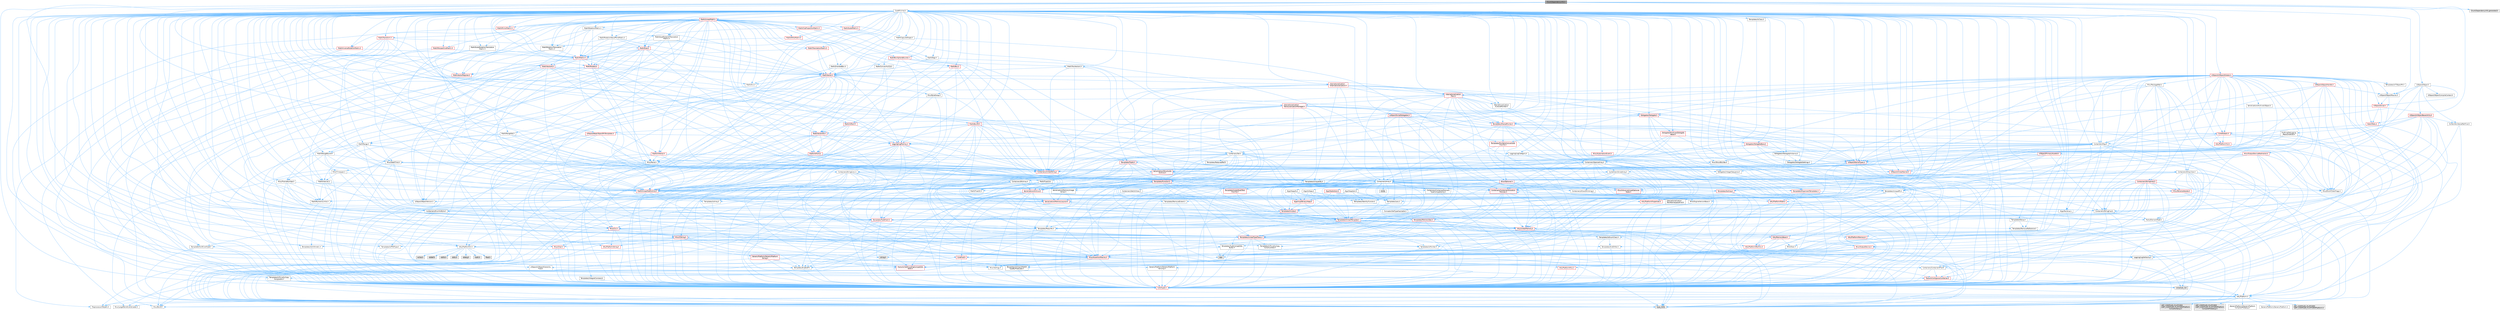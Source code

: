 digraph "ChunkDependencyInfo.h"
{
 // INTERACTIVE_SVG=YES
 // LATEX_PDF_SIZE
  bgcolor="transparent";
  edge [fontname=Helvetica,fontsize=10,labelfontname=Helvetica,labelfontsize=10];
  node [fontname=Helvetica,fontsize=10,shape=box,height=0.2,width=0.4];
  Node1 [id="Node000001",label="ChunkDependencyInfo.h",height=0.2,width=0.4,color="gray40", fillcolor="grey60", style="filled", fontcolor="black",tooltip=" "];
  Node1 -> Node2 [id="edge1_Node000001_Node000002",color="steelblue1",style="solid",tooltip=" "];
  Node2 [id="Node000002",label="Containers/Array.h",height=0.2,width=0.4,color="grey40", fillcolor="white", style="filled",URL="$df/dd0/Array_8h.html",tooltip=" "];
  Node2 -> Node3 [id="edge2_Node000002_Node000003",color="steelblue1",style="solid",tooltip=" "];
  Node3 [id="Node000003",label="CoreTypes.h",height=0.2,width=0.4,color="red", fillcolor="#FFF0F0", style="filled",URL="$dc/dec/CoreTypes_8h.html",tooltip=" "];
  Node3 -> Node4 [id="edge3_Node000003_Node000004",color="steelblue1",style="solid",tooltip=" "];
  Node4 [id="Node000004",label="HAL/Platform.h",height=0.2,width=0.4,color="grey40", fillcolor="white", style="filled",URL="$d9/dd0/Platform_8h.html",tooltip=" "];
  Node4 -> Node5 [id="edge4_Node000004_Node000005",color="steelblue1",style="solid",tooltip=" "];
  Node5 [id="Node000005",label="Misc/Build.h",height=0.2,width=0.4,color="grey40", fillcolor="white", style="filled",URL="$d3/dbb/Build_8h.html",tooltip=" "];
  Node4 -> Node6 [id="edge5_Node000004_Node000006",color="steelblue1",style="solid",tooltip=" "];
  Node6 [id="Node000006",label="Misc/LargeWorldCoordinates.h",height=0.2,width=0.4,color="grey40", fillcolor="white", style="filled",URL="$d2/dcb/LargeWorldCoordinates_8h.html",tooltip=" "];
  Node4 -> Node7 [id="edge6_Node000004_Node000007",color="steelblue1",style="solid",tooltip=" "];
  Node7 [id="Node000007",label="type_traits",height=0.2,width=0.4,color="grey60", fillcolor="#E0E0E0", style="filled",tooltip=" "];
  Node4 -> Node8 [id="edge7_Node000004_Node000008",color="steelblue1",style="solid",tooltip=" "];
  Node8 [id="Node000008",label="PreprocessorHelpers.h",height=0.2,width=0.4,color="grey40", fillcolor="white", style="filled",URL="$db/ddb/PreprocessorHelpers_8h.html",tooltip=" "];
  Node4 -> Node9 [id="edge8_Node000004_Node000009",color="steelblue1",style="solid",tooltip=" "];
  Node9 [id="Node000009",label="UBT_COMPILED_PLATFORM\l/UBT_COMPILED_PLATFORMPlatform\lCompilerPreSetup.h",height=0.2,width=0.4,color="grey60", fillcolor="#E0E0E0", style="filled",tooltip=" "];
  Node4 -> Node10 [id="edge9_Node000004_Node000010",color="steelblue1",style="solid",tooltip=" "];
  Node10 [id="Node000010",label="GenericPlatform/GenericPlatform\lCompilerPreSetup.h",height=0.2,width=0.4,color="grey40", fillcolor="white", style="filled",URL="$d9/dc8/GenericPlatformCompilerPreSetup_8h.html",tooltip=" "];
  Node4 -> Node11 [id="edge10_Node000004_Node000011",color="steelblue1",style="solid",tooltip=" "];
  Node11 [id="Node000011",label="GenericPlatform/GenericPlatform.h",height=0.2,width=0.4,color="grey40", fillcolor="white", style="filled",URL="$d6/d84/GenericPlatform_8h.html",tooltip=" "];
  Node4 -> Node12 [id="edge11_Node000004_Node000012",color="steelblue1",style="solid",tooltip=" "];
  Node12 [id="Node000012",label="UBT_COMPILED_PLATFORM\l/UBT_COMPILED_PLATFORMPlatform.h",height=0.2,width=0.4,color="grey60", fillcolor="#E0E0E0", style="filled",tooltip=" "];
  Node4 -> Node13 [id="edge12_Node000004_Node000013",color="steelblue1",style="solid",tooltip=" "];
  Node13 [id="Node000013",label="UBT_COMPILED_PLATFORM\l/UBT_COMPILED_PLATFORMPlatform\lCompilerSetup.h",height=0.2,width=0.4,color="grey60", fillcolor="#E0E0E0", style="filled",tooltip=" "];
  Node2 -> Node17 [id="edge13_Node000002_Node000017",color="steelblue1",style="solid",tooltip=" "];
  Node17 [id="Node000017",label="Misc/AssertionMacros.h",height=0.2,width=0.4,color="red", fillcolor="#FFF0F0", style="filled",URL="$d0/dfa/AssertionMacros_8h.html",tooltip=" "];
  Node17 -> Node3 [id="edge14_Node000017_Node000003",color="steelblue1",style="solid",tooltip=" "];
  Node17 -> Node4 [id="edge15_Node000017_Node000004",color="steelblue1",style="solid",tooltip=" "];
  Node17 -> Node18 [id="edge16_Node000017_Node000018",color="steelblue1",style="solid",tooltip=" "];
  Node18 [id="Node000018",label="HAL/PlatformMisc.h",height=0.2,width=0.4,color="red", fillcolor="#FFF0F0", style="filled",URL="$d0/df5/PlatformMisc_8h.html",tooltip=" "];
  Node18 -> Node3 [id="edge17_Node000018_Node000003",color="steelblue1",style="solid",tooltip=" "];
  Node17 -> Node8 [id="edge18_Node000017_Node000008",color="steelblue1",style="solid",tooltip=" "];
  Node17 -> Node54 [id="edge19_Node000017_Node000054",color="steelblue1",style="solid",tooltip=" "];
  Node54 [id="Node000054",label="Templates/EnableIf.h",height=0.2,width=0.4,color="grey40", fillcolor="white", style="filled",URL="$d7/d60/EnableIf_8h.html",tooltip=" "];
  Node54 -> Node3 [id="edge20_Node000054_Node000003",color="steelblue1",style="solid",tooltip=" "];
  Node17 -> Node55 [id="edge21_Node000017_Node000055",color="steelblue1",style="solid",tooltip=" "];
  Node55 [id="Node000055",label="Templates/IsArrayOrRefOf\lTypeByPredicate.h",height=0.2,width=0.4,color="grey40", fillcolor="white", style="filled",URL="$d6/da1/IsArrayOrRefOfTypeByPredicate_8h.html",tooltip=" "];
  Node55 -> Node3 [id="edge22_Node000055_Node000003",color="steelblue1",style="solid",tooltip=" "];
  Node17 -> Node58 [id="edge23_Node000017_Node000058",color="steelblue1",style="solid",tooltip=" "];
  Node58 [id="Node000058",label="Traits/IsCharEncodingCompatible\lWith.h",height=0.2,width=0.4,color="red", fillcolor="#FFF0F0", style="filled",URL="$df/dd1/IsCharEncodingCompatibleWith_8h.html",tooltip=" "];
  Node58 -> Node7 [id="edge24_Node000058_Node000007",color="steelblue1",style="solid",tooltip=" "];
  Node17 -> Node60 [id="edge25_Node000017_Node000060",color="steelblue1",style="solid",tooltip=" "];
  Node60 [id="Node000060",label="Misc/VarArgs.h",height=0.2,width=0.4,color="grey40", fillcolor="white", style="filled",URL="$d5/d6f/VarArgs_8h.html",tooltip=" "];
  Node60 -> Node3 [id="edge26_Node000060_Node000003",color="steelblue1",style="solid",tooltip=" "];
  Node2 -> Node68 [id="edge27_Node000002_Node000068",color="steelblue1",style="solid",tooltip=" "];
  Node68 [id="Node000068",label="Misc/IntrusiveUnsetOptional\lState.h",height=0.2,width=0.4,color="red", fillcolor="#FFF0F0", style="filled",URL="$d2/d0a/IntrusiveUnsetOptionalState_8h.html",tooltip=" "];
  Node2 -> Node70 [id="edge28_Node000002_Node000070",color="steelblue1",style="solid",tooltip=" "];
  Node70 [id="Node000070",label="Misc/ReverseIterate.h",height=0.2,width=0.4,color="red", fillcolor="#FFF0F0", style="filled",URL="$db/de3/ReverseIterate_8h.html",tooltip=" "];
  Node70 -> Node4 [id="edge29_Node000070_Node000004",color="steelblue1",style="solid",tooltip=" "];
  Node2 -> Node72 [id="edge30_Node000002_Node000072",color="steelblue1",style="solid",tooltip=" "];
  Node72 [id="Node000072",label="HAL/UnrealMemory.h",height=0.2,width=0.4,color="red", fillcolor="#FFF0F0", style="filled",URL="$d9/d96/UnrealMemory_8h.html",tooltip=" "];
  Node72 -> Node3 [id="edge31_Node000072_Node000003",color="steelblue1",style="solid",tooltip=" "];
  Node72 -> Node76 [id="edge32_Node000072_Node000076",color="steelblue1",style="solid",tooltip=" "];
  Node76 [id="Node000076",label="HAL/MemoryBase.h",height=0.2,width=0.4,color="red", fillcolor="#FFF0F0", style="filled",URL="$d6/d9f/MemoryBase_8h.html",tooltip=" "];
  Node76 -> Node3 [id="edge33_Node000076_Node000003",color="steelblue1",style="solid",tooltip=" "];
  Node76 -> Node47 [id="edge34_Node000076_Node000047",color="steelblue1",style="solid",tooltip=" "];
  Node47 [id="Node000047",label="HAL/PlatformAtomics.h",height=0.2,width=0.4,color="red", fillcolor="#FFF0F0", style="filled",URL="$d3/d36/PlatformAtomics_8h.html",tooltip=" "];
  Node47 -> Node3 [id="edge35_Node000047_Node000003",color="steelblue1",style="solid",tooltip=" "];
  Node76 -> Node30 [id="edge36_Node000076_Node000030",color="steelblue1",style="solid",tooltip=" "];
  Node30 [id="Node000030",label="HAL/PlatformCrt.h",height=0.2,width=0.4,color="grey40", fillcolor="white", style="filled",URL="$d8/d75/PlatformCrt_8h.html",tooltip=" "];
  Node30 -> Node31 [id="edge37_Node000030_Node000031",color="steelblue1",style="solid",tooltip=" "];
  Node31 [id="Node000031",label="new",height=0.2,width=0.4,color="grey60", fillcolor="#E0E0E0", style="filled",tooltip=" "];
  Node30 -> Node32 [id="edge38_Node000030_Node000032",color="steelblue1",style="solid",tooltip=" "];
  Node32 [id="Node000032",label="wchar.h",height=0.2,width=0.4,color="grey60", fillcolor="#E0E0E0", style="filled",tooltip=" "];
  Node30 -> Node33 [id="edge39_Node000030_Node000033",color="steelblue1",style="solid",tooltip=" "];
  Node33 [id="Node000033",label="stddef.h",height=0.2,width=0.4,color="grey60", fillcolor="#E0E0E0", style="filled",tooltip=" "];
  Node30 -> Node34 [id="edge40_Node000030_Node000034",color="steelblue1",style="solid",tooltip=" "];
  Node34 [id="Node000034",label="stdlib.h",height=0.2,width=0.4,color="grey60", fillcolor="#E0E0E0", style="filled",tooltip=" "];
  Node30 -> Node35 [id="edge41_Node000030_Node000035",color="steelblue1",style="solid",tooltip=" "];
  Node35 [id="Node000035",label="stdio.h",height=0.2,width=0.4,color="grey60", fillcolor="#E0E0E0", style="filled",tooltip=" "];
  Node30 -> Node36 [id="edge42_Node000030_Node000036",color="steelblue1",style="solid",tooltip=" "];
  Node36 [id="Node000036",label="stdarg.h",height=0.2,width=0.4,color="grey60", fillcolor="#E0E0E0", style="filled",tooltip=" "];
  Node30 -> Node37 [id="edge43_Node000030_Node000037",color="steelblue1",style="solid",tooltip=" "];
  Node37 [id="Node000037",label="math.h",height=0.2,width=0.4,color="grey60", fillcolor="#E0E0E0", style="filled",tooltip=" "];
  Node30 -> Node38 [id="edge44_Node000030_Node000038",color="steelblue1",style="solid",tooltip=" "];
  Node38 [id="Node000038",label="float.h",height=0.2,width=0.4,color="grey60", fillcolor="#E0E0E0", style="filled",tooltip=" "];
  Node30 -> Node39 [id="edge45_Node000030_Node000039",color="steelblue1",style="solid",tooltip=" "];
  Node39 [id="Node000039",label="string.h",height=0.2,width=0.4,color="grey60", fillcolor="#E0E0E0", style="filled",tooltip=" "];
  Node76 -> Node77 [id="edge46_Node000076_Node000077",color="steelblue1",style="solid",tooltip=" "];
  Node77 [id="Node000077",label="Misc/Exec.h",height=0.2,width=0.4,color="grey40", fillcolor="white", style="filled",URL="$de/ddb/Exec_8h.html",tooltip=" "];
  Node77 -> Node3 [id="edge47_Node000077_Node000003",color="steelblue1",style="solid",tooltip=" "];
  Node77 -> Node17 [id="edge48_Node000077_Node000017",color="steelblue1",style="solid",tooltip=" "];
  Node76 -> Node78 [id="edge49_Node000076_Node000078",color="steelblue1",style="solid",tooltip=" "];
  Node78 [id="Node000078",label="Misc/OutputDevice.h",height=0.2,width=0.4,color="red", fillcolor="#FFF0F0", style="filled",URL="$d7/d32/OutputDevice_8h.html",tooltip=" "];
  Node78 -> Node25 [id="edge50_Node000078_Node000025",color="steelblue1",style="solid",tooltip=" "];
  Node25 [id="Node000025",label="CoreFwd.h",height=0.2,width=0.4,color="red", fillcolor="#FFF0F0", style="filled",URL="$d1/d1e/CoreFwd_8h.html",tooltip=" "];
  Node25 -> Node3 [id="edge51_Node000025_Node000003",color="steelblue1",style="solid",tooltip=" "];
  Node25 -> Node26 [id="edge52_Node000025_Node000026",color="steelblue1",style="solid",tooltip=" "];
  Node26 [id="Node000026",label="Containers/ContainersFwd.h",height=0.2,width=0.4,color="grey40", fillcolor="white", style="filled",URL="$d4/d0a/ContainersFwd_8h.html",tooltip=" "];
  Node26 -> Node4 [id="edge53_Node000026_Node000004",color="steelblue1",style="solid",tooltip=" "];
  Node26 -> Node3 [id="edge54_Node000026_Node000003",color="steelblue1",style="solid",tooltip=" "];
  Node26 -> Node23 [id="edge55_Node000026_Node000023",color="steelblue1",style="solid",tooltip=" "];
  Node23 [id="Node000023",label="Traits/IsContiguousContainer.h",height=0.2,width=0.4,color="red", fillcolor="#FFF0F0", style="filled",URL="$d5/d3c/IsContiguousContainer_8h.html",tooltip=" "];
  Node23 -> Node3 [id="edge56_Node000023_Node000003",color="steelblue1",style="solid",tooltip=" "];
  Node23 -> Node22 [id="edge57_Node000023_Node000022",color="steelblue1",style="solid",tooltip=" "];
  Node22 [id="Node000022",label="initializer_list",height=0.2,width=0.4,color="grey60", fillcolor="#E0E0E0", style="filled",tooltip=" "];
  Node25 -> Node28 [id="edge58_Node000025_Node000028",color="steelblue1",style="solid",tooltip=" "];
  Node28 [id="Node000028",label="UObject/UObjectHierarchy\lFwd.h",height=0.2,width=0.4,color="grey40", fillcolor="white", style="filled",URL="$d3/d13/UObjectHierarchyFwd_8h.html",tooltip=" "];
  Node78 -> Node3 [id="edge59_Node000078_Node000003",color="steelblue1",style="solid",tooltip=" "];
  Node78 -> Node79 [id="edge60_Node000078_Node000079",color="steelblue1",style="solid",tooltip=" "];
  Node79 [id="Node000079",label="Logging/LogVerbosity.h",height=0.2,width=0.4,color="grey40", fillcolor="white", style="filled",URL="$d2/d8f/LogVerbosity_8h.html",tooltip=" "];
  Node79 -> Node3 [id="edge61_Node000079_Node000003",color="steelblue1",style="solid",tooltip=" "];
  Node78 -> Node60 [id="edge62_Node000078_Node000060",color="steelblue1",style="solid",tooltip=" "];
  Node78 -> Node55 [id="edge63_Node000078_Node000055",color="steelblue1",style="solid",tooltip=" "];
  Node78 -> Node58 [id="edge64_Node000078_Node000058",color="steelblue1",style="solid",tooltip=" "];
  Node72 -> Node89 [id="edge65_Node000072_Node000089",color="steelblue1",style="solid",tooltip=" "];
  Node89 [id="Node000089",label="HAL/PlatformMemory.h",height=0.2,width=0.4,color="red", fillcolor="#FFF0F0", style="filled",URL="$de/d68/PlatformMemory_8h.html",tooltip=" "];
  Node89 -> Node3 [id="edge66_Node000089_Node000003",color="steelblue1",style="solid",tooltip=" "];
  Node72 -> Node92 [id="edge67_Node000072_Node000092",color="steelblue1",style="solid",tooltip=" "];
  Node92 [id="Node000092",label="Templates/IsPointer.h",height=0.2,width=0.4,color="grey40", fillcolor="white", style="filled",URL="$d7/d05/IsPointer_8h.html",tooltip=" "];
  Node92 -> Node3 [id="edge68_Node000092_Node000003",color="steelblue1",style="solid",tooltip=" "];
  Node2 -> Node93 [id="edge69_Node000002_Node000093",color="steelblue1",style="solid",tooltip=" "];
  Node93 [id="Node000093",label="Templates/UnrealTypeTraits.h",height=0.2,width=0.4,color="red", fillcolor="#FFF0F0", style="filled",URL="$d2/d2d/UnrealTypeTraits_8h.html",tooltip=" "];
  Node93 -> Node3 [id="edge70_Node000093_Node000003",color="steelblue1",style="solid",tooltip=" "];
  Node93 -> Node92 [id="edge71_Node000093_Node000092",color="steelblue1",style="solid",tooltip=" "];
  Node93 -> Node17 [id="edge72_Node000093_Node000017",color="steelblue1",style="solid",tooltip=" "];
  Node93 -> Node85 [id="edge73_Node000093_Node000085",color="steelblue1",style="solid",tooltip=" "];
  Node85 [id="Node000085",label="Templates/AndOrNot.h",height=0.2,width=0.4,color="grey40", fillcolor="white", style="filled",URL="$db/d0a/AndOrNot_8h.html",tooltip=" "];
  Node85 -> Node3 [id="edge74_Node000085_Node000003",color="steelblue1",style="solid",tooltip=" "];
  Node93 -> Node54 [id="edge75_Node000093_Node000054",color="steelblue1",style="solid",tooltip=" "];
  Node93 -> Node94 [id="edge76_Node000093_Node000094",color="steelblue1",style="solid",tooltip=" "];
  Node94 [id="Node000094",label="Templates/IsArithmetic.h",height=0.2,width=0.4,color="grey40", fillcolor="white", style="filled",URL="$d2/d5d/IsArithmetic_8h.html",tooltip=" "];
  Node94 -> Node3 [id="edge77_Node000094_Node000003",color="steelblue1",style="solid",tooltip=" "];
  Node93 -> Node96 [id="edge78_Node000093_Node000096",color="steelblue1",style="solid",tooltip=" "];
  Node96 [id="Node000096",label="Templates/IsPODType.h",height=0.2,width=0.4,color="grey40", fillcolor="white", style="filled",URL="$d7/db1/IsPODType_8h.html",tooltip=" "];
  Node96 -> Node3 [id="edge79_Node000096_Node000003",color="steelblue1",style="solid",tooltip=" "];
  Node93 -> Node97 [id="edge80_Node000093_Node000097",color="steelblue1",style="solid",tooltip=" "];
  Node97 [id="Node000097",label="Templates/IsUECoreType.h",height=0.2,width=0.4,color="grey40", fillcolor="white", style="filled",URL="$d1/db8/IsUECoreType_8h.html",tooltip=" "];
  Node97 -> Node3 [id="edge81_Node000097_Node000003",color="steelblue1",style="solid",tooltip=" "];
  Node97 -> Node7 [id="edge82_Node000097_Node000007",color="steelblue1",style="solid",tooltip=" "];
  Node93 -> Node86 [id="edge83_Node000093_Node000086",color="steelblue1",style="solid",tooltip=" "];
  Node86 [id="Node000086",label="Templates/IsTriviallyCopy\lConstructible.h",height=0.2,width=0.4,color="grey40", fillcolor="white", style="filled",URL="$d3/d78/IsTriviallyCopyConstructible_8h.html",tooltip=" "];
  Node86 -> Node3 [id="edge84_Node000086_Node000003",color="steelblue1",style="solid",tooltip=" "];
  Node86 -> Node7 [id="edge85_Node000086_Node000007",color="steelblue1",style="solid",tooltip=" "];
  Node2 -> Node98 [id="edge86_Node000002_Node000098",color="steelblue1",style="solid",tooltip=" "];
  Node98 [id="Node000098",label="Templates/UnrealTemplate.h",height=0.2,width=0.4,color="red", fillcolor="#FFF0F0", style="filled",URL="$d4/d24/UnrealTemplate_8h.html",tooltip=" "];
  Node98 -> Node3 [id="edge87_Node000098_Node000003",color="steelblue1",style="solid",tooltip=" "];
  Node98 -> Node92 [id="edge88_Node000098_Node000092",color="steelblue1",style="solid",tooltip=" "];
  Node98 -> Node72 [id="edge89_Node000098_Node000072",color="steelblue1",style="solid",tooltip=" "];
  Node98 -> Node93 [id="edge90_Node000098_Node000093",color="steelblue1",style="solid",tooltip=" "];
  Node98 -> Node101 [id="edge91_Node000098_Node000101",color="steelblue1",style="solid",tooltip=" "];
  Node101 [id="Node000101",label="Templates/RemoveReference.h",height=0.2,width=0.4,color="grey40", fillcolor="white", style="filled",URL="$da/dbe/RemoveReference_8h.html",tooltip=" "];
  Node101 -> Node3 [id="edge92_Node000101_Node000003",color="steelblue1",style="solid",tooltip=" "];
  Node98 -> Node62 [id="edge93_Node000098_Node000062",color="steelblue1",style="solid",tooltip=" "];
  Node62 [id="Node000062",label="Templates/Requires.h",height=0.2,width=0.4,color="grey40", fillcolor="white", style="filled",URL="$dc/d96/Requires_8h.html",tooltip=" "];
  Node62 -> Node54 [id="edge94_Node000062_Node000054",color="steelblue1",style="solid",tooltip=" "];
  Node62 -> Node7 [id="edge95_Node000062_Node000007",color="steelblue1",style="solid",tooltip=" "];
  Node98 -> Node102 [id="edge96_Node000098_Node000102",color="steelblue1",style="solid",tooltip=" "];
  Node102 [id="Node000102",label="Templates/TypeCompatible\lBytes.h",height=0.2,width=0.4,color="grey40", fillcolor="white", style="filled",URL="$df/d0a/TypeCompatibleBytes_8h.html",tooltip=" "];
  Node102 -> Node3 [id="edge97_Node000102_Node000003",color="steelblue1",style="solid",tooltip=" "];
  Node102 -> Node39 [id="edge98_Node000102_Node000039",color="steelblue1",style="solid",tooltip=" "];
  Node102 -> Node31 [id="edge99_Node000102_Node000031",color="steelblue1",style="solid",tooltip=" "];
  Node102 -> Node7 [id="edge100_Node000102_Node000007",color="steelblue1",style="solid",tooltip=" "];
  Node98 -> Node23 [id="edge101_Node000098_Node000023",color="steelblue1",style="solid",tooltip=" "];
  Node98 -> Node7 [id="edge102_Node000098_Node000007",color="steelblue1",style="solid",tooltip=" "];
  Node2 -> Node104 [id="edge103_Node000002_Node000104",color="steelblue1",style="solid",tooltip=" "];
  Node104 [id="Node000104",label="Containers/AllowShrinking.h",height=0.2,width=0.4,color="grey40", fillcolor="white", style="filled",URL="$d7/d1a/AllowShrinking_8h.html",tooltip=" "];
  Node104 -> Node3 [id="edge104_Node000104_Node000003",color="steelblue1",style="solid",tooltip=" "];
  Node2 -> Node105 [id="edge105_Node000002_Node000105",color="steelblue1",style="solid",tooltip=" "];
  Node105 [id="Node000105",label="Containers/ContainerAllocation\lPolicies.h",height=0.2,width=0.4,color="red", fillcolor="#FFF0F0", style="filled",URL="$d7/dff/ContainerAllocationPolicies_8h.html",tooltip=" "];
  Node105 -> Node3 [id="edge106_Node000105_Node000003",color="steelblue1",style="solid",tooltip=" "];
  Node105 -> Node105 [id="edge107_Node000105_Node000105",color="steelblue1",style="solid",tooltip=" "];
  Node105 -> Node107 [id="edge108_Node000105_Node000107",color="steelblue1",style="solid",tooltip=" "];
  Node107 [id="Node000107",label="HAL/PlatformMath.h",height=0.2,width=0.4,color="red", fillcolor="#FFF0F0", style="filled",URL="$dc/d53/PlatformMath_8h.html",tooltip=" "];
  Node107 -> Node3 [id="edge109_Node000107_Node000003",color="steelblue1",style="solid",tooltip=" "];
  Node105 -> Node72 [id="edge110_Node000105_Node000072",color="steelblue1",style="solid",tooltip=" "];
  Node105 -> Node40 [id="edge111_Node000105_Node000040",color="steelblue1",style="solid",tooltip=" "];
  Node40 [id="Node000040",label="Math/NumericLimits.h",height=0.2,width=0.4,color="grey40", fillcolor="white", style="filled",URL="$df/d1b/NumericLimits_8h.html",tooltip=" "];
  Node40 -> Node3 [id="edge112_Node000040_Node000003",color="steelblue1",style="solid",tooltip=" "];
  Node105 -> Node17 [id="edge113_Node000105_Node000017",color="steelblue1",style="solid",tooltip=" "];
  Node105 -> Node116 [id="edge114_Node000105_Node000116",color="steelblue1",style="solid",tooltip=" "];
  Node116 [id="Node000116",label="Templates/MemoryOps.h",height=0.2,width=0.4,color="red", fillcolor="#FFF0F0", style="filled",URL="$db/dea/MemoryOps_8h.html",tooltip=" "];
  Node116 -> Node3 [id="edge115_Node000116_Node000003",color="steelblue1",style="solid",tooltip=" "];
  Node116 -> Node72 [id="edge116_Node000116_Node000072",color="steelblue1",style="solid",tooltip=" "];
  Node116 -> Node87 [id="edge117_Node000116_Node000087",color="steelblue1",style="solid",tooltip=" "];
  Node87 [id="Node000087",label="Templates/IsTriviallyCopy\lAssignable.h",height=0.2,width=0.4,color="grey40", fillcolor="white", style="filled",URL="$d2/df2/IsTriviallyCopyAssignable_8h.html",tooltip=" "];
  Node87 -> Node3 [id="edge118_Node000087_Node000003",color="steelblue1",style="solid",tooltip=" "];
  Node87 -> Node7 [id="edge119_Node000087_Node000007",color="steelblue1",style="solid",tooltip=" "];
  Node116 -> Node86 [id="edge120_Node000116_Node000086",color="steelblue1",style="solid",tooltip=" "];
  Node116 -> Node62 [id="edge121_Node000116_Node000062",color="steelblue1",style="solid",tooltip=" "];
  Node116 -> Node93 [id="edge122_Node000116_Node000093",color="steelblue1",style="solid",tooltip=" "];
  Node116 -> Node31 [id="edge123_Node000116_Node000031",color="steelblue1",style="solid",tooltip=" "];
  Node116 -> Node7 [id="edge124_Node000116_Node000007",color="steelblue1",style="solid",tooltip=" "];
  Node105 -> Node102 [id="edge125_Node000105_Node000102",color="steelblue1",style="solid",tooltip=" "];
  Node105 -> Node7 [id="edge126_Node000105_Node000007",color="steelblue1",style="solid",tooltip=" "];
  Node2 -> Node117 [id="edge127_Node000002_Node000117",color="steelblue1",style="solid",tooltip=" "];
  Node117 [id="Node000117",label="Containers/ContainerElement\lTypeCompatibility.h",height=0.2,width=0.4,color="grey40", fillcolor="white", style="filled",URL="$df/ddf/ContainerElementTypeCompatibility_8h.html",tooltip=" "];
  Node117 -> Node3 [id="edge128_Node000117_Node000003",color="steelblue1",style="solid",tooltip=" "];
  Node117 -> Node93 [id="edge129_Node000117_Node000093",color="steelblue1",style="solid",tooltip=" "];
  Node2 -> Node118 [id="edge130_Node000002_Node000118",color="steelblue1",style="solid",tooltip=" "];
  Node118 [id="Node000118",label="Serialization/Archive.h",height=0.2,width=0.4,color="red", fillcolor="#FFF0F0", style="filled",URL="$d7/d3b/Archive_8h.html",tooltip=" "];
  Node118 -> Node25 [id="edge131_Node000118_Node000025",color="steelblue1",style="solid",tooltip=" "];
  Node118 -> Node3 [id="edge132_Node000118_Node000003",color="steelblue1",style="solid",tooltip=" "];
  Node118 -> Node119 [id="edge133_Node000118_Node000119",color="steelblue1",style="solid",tooltip=" "];
  Node119 [id="Node000119",label="HAL/PlatformProperties.h",height=0.2,width=0.4,color="red", fillcolor="#FFF0F0", style="filled",URL="$d9/db0/PlatformProperties_8h.html",tooltip=" "];
  Node119 -> Node3 [id="edge134_Node000119_Node000003",color="steelblue1",style="solid",tooltip=" "];
  Node118 -> Node122 [id="edge135_Node000118_Node000122",color="steelblue1",style="solid",tooltip=" "];
  Node122 [id="Node000122",label="Internationalization\l/TextNamespaceFwd.h",height=0.2,width=0.4,color="grey40", fillcolor="white", style="filled",URL="$d8/d97/TextNamespaceFwd_8h.html",tooltip=" "];
  Node122 -> Node3 [id="edge136_Node000122_Node000003",color="steelblue1",style="solid",tooltip=" "];
  Node118 -> Node17 [id="edge137_Node000118_Node000017",color="steelblue1",style="solid",tooltip=" "];
  Node118 -> Node5 [id="edge138_Node000118_Node000005",color="steelblue1",style="solid",tooltip=" "];
  Node118 -> Node123 [id="edge139_Node000118_Node000123",color="steelblue1",style="solid",tooltip=" "];
  Node123 [id="Node000123",label="Misc/EngineVersionBase.h",height=0.2,width=0.4,color="grey40", fillcolor="white", style="filled",URL="$d5/d2b/EngineVersionBase_8h.html",tooltip=" "];
  Node123 -> Node3 [id="edge140_Node000123_Node000003",color="steelblue1",style="solid",tooltip=" "];
  Node118 -> Node60 [id="edge141_Node000118_Node000060",color="steelblue1",style="solid",tooltip=" "];
  Node118 -> Node54 [id="edge142_Node000118_Node000054",color="steelblue1",style="solid",tooltip=" "];
  Node118 -> Node55 [id="edge143_Node000118_Node000055",color="steelblue1",style="solid",tooltip=" "];
  Node118 -> Node126 [id="edge144_Node000118_Node000126",color="steelblue1",style="solid",tooltip=" "];
  Node126 [id="Node000126",label="Templates/IsEnumClass.h",height=0.2,width=0.4,color="grey40", fillcolor="white", style="filled",URL="$d7/d15/IsEnumClass_8h.html",tooltip=" "];
  Node126 -> Node3 [id="edge145_Node000126_Node000003",color="steelblue1",style="solid",tooltip=" "];
  Node126 -> Node85 [id="edge146_Node000126_Node000085",color="steelblue1",style="solid",tooltip=" "];
  Node118 -> Node98 [id="edge147_Node000118_Node000098",color="steelblue1",style="solid",tooltip=" "];
  Node118 -> Node58 [id="edge148_Node000118_Node000058",color="steelblue1",style="solid",tooltip=" "];
  Node118 -> Node127 [id="edge149_Node000118_Node000127",color="steelblue1",style="solid",tooltip=" "];
  Node127 [id="Node000127",label="UObject/ObjectVersion.h",height=0.2,width=0.4,color="grey40", fillcolor="white", style="filled",URL="$da/d63/ObjectVersion_8h.html",tooltip=" "];
  Node127 -> Node3 [id="edge150_Node000127_Node000003",color="steelblue1",style="solid",tooltip=" "];
  Node2 -> Node128 [id="edge151_Node000002_Node000128",color="steelblue1",style="solid",tooltip=" "];
  Node128 [id="Node000128",label="Serialization/MemoryImage\lWriter.h",height=0.2,width=0.4,color="grey40", fillcolor="white", style="filled",URL="$d0/d08/MemoryImageWriter_8h.html",tooltip=" "];
  Node128 -> Node3 [id="edge152_Node000128_Node000003",color="steelblue1",style="solid",tooltip=" "];
  Node128 -> Node129 [id="edge153_Node000128_Node000129",color="steelblue1",style="solid",tooltip=" "];
  Node129 [id="Node000129",label="Serialization/MemoryLayout.h",height=0.2,width=0.4,color="red", fillcolor="#FFF0F0", style="filled",URL="$d7/d66/MemoryLayout_8h.html",tooltip=" "];
  Node129 -> Node132 [id="edge154_Node000129_Node000132",color="steelblue1",style="solid",tooltip=" "];
  Node132 [id="Node000132",label="Containers/EnumAsByte.h",height=0.2,width=0.4,color="grey40", fillcolor="white", style="filled",URL="$d6/d9a/EnumAsByte_8h.html",tooltip=" "];
  Node132 -> Node3 [id="edge155_Node000132_Node000003",color="steelblue1",style="solid",tooltip=" "];
  Node132 -> Node96 [id="edge156_Node000132_Node000096",color="steelblue1",style="solid",tooltip=" "];
  Node132 -> Node133 [id="edge157_Node000132_Node000133",color="steelblue1",style="solid",tooltip=" "];
  Node133 [id="Node000133",label="Templates/TypeHash.h",height=0.2,width=0.4,color="red", fillcolor="#FFF0F0", style="filled",URL="$d1/d62/TypeHash_8h.html",tooltip=" "];
  Node133 -> Node3 [id="edge158_Node000133_Node000003",color="steelblue1",style="solid",tooltip=" "];
  Node133 -> Node62 [id="edge159_Node000133_Node000062",color="steelblue1",style="solid",tooltip=" "];
  Node133 -> Node134 [id="edge160_Node000133_Node000134",color="steelblue1",style="solid",tooltip=" "];
  Node134 [id="Node000134",label="Misc/Crc.h",height=0.2,width=0.4,color="red", fillcolor="#FFF0F0", style="filled",URL="$d4/dd2/Crc_8h.html",tooltip=" "];
  Node134 -> Node3 [id="edge161_Node000134_Node000003",color="steelblue1",style="solid",tooltip=" "];
  Node134 -> Node74 [id="edge162_Node000134_Node000074",color="steelblue1",style="solid",tooltip=" "];
  Node74 [id="Node000074",label="HAL/PlatformString.h",height=0.2,width=0.4,color="red", fillcolor="#FFF0F0", style="filled",URL="$db/db5/PlatformString_8h.html",tooltip=" "];
  Node74 -> Node3 [id="edge163_Node000074_Node000003",color="steelblue1",style="solid",tooltip=" "];
  Node134 -> Node17 [id="edge164_Node000134_Node000017",color="steelblue1",style="solid",tooltip=" "];
  Node134 -> Node135 [id="edge165_Node000134_Node000135",color="steelblue1",style="solid",tooltip=" "];
  Node135 [id="Node000135",label="Misc/CString.h",height=0.2,width=0.4,color="red", fillcolor="#FFF0F0", style="filled",URL="$d2/d49/CString_8h.html",tooltip=" "];
  Node135 -> Node3 [id="edge166_Node000135_Node000003",color="steelblue1",style="solid",tooltip=" "];
  Node135 -> Node30 [id="edge167_Node000135_Node000030",color="steelblue1",style="solid",tooltip=" "];
  Node135 -> Node74 [id="edge168_Node000135_Node000074",color="steelblue1",style="solid",tooltip=" "];
  Node135 -> Node17 [id="edge169_Node000135_Node000017",color="steelblue1",style="solid",tooltip=" "];
  Node135 -> Node136 [id="edge170_Node000135_Node000136",color="steelblue1",style="solid",tooltip=" "];
  Node136 [id="Node000136",label="Misc/Char.h",height=0.2,width=0.4,color="red", fillcolor="#FFF0F0", style="filled",URL="$d0/d58/Char_8h.html",tooltip=" "];
  Node136 -> Node3 [id="edge171_Node000136_Node000003",color="steelblue1",style="solid",tooltip=" "];
  Node136 -> Node7 [id="edge172_Node000136_Node000007",color="steelblue1",style="solid",tooltip=" "];
  Node135 -> Node60 [id="edge173_Node000135_Node000060",color="steelblue1",style="solid",tooltip=" "];
  Node135 -> Node55 [id="edge174_Node000135_Node000055",color="steelblue1",style="solid",tooltip=" "];
  Node135 -> Node58 [id="edge175_Node000135_Node000058",color="steelblue1",style="solid",tooltip=" "];
  Node134 -> Node136 [id="edge176_Node000134_Node000136",color="steelblue1",style="solid",tooltip=" "];
  Node134 -> Node93 [id="edge177_Node000134_Node000093",color="steelblue1",style="solid",tooltip=" "];
  Node133 -> Node7 [id="edge178_Node000133_Node000007",color="steelblue1",style="solid",tooltip=" "];
  Node129 -> Node20 [id="edge179_Node000129_Node000020",color="steelblue1",style="solid",tooltip=" "];
  Node20 [id="Node000020",label="Containers/StringFwd.h",height=0.2,width=0.4,color="grey40", fillcolor="white", style="filled",URL="$df/d37/StringFwd_8h.html",tooltip=" "];
  Node20 -> Node3 [id="edge180_Node000020_Node000003",color="steelblue1",style="solid",tooltip=" "];
  Node20 -> Node21 [id="edge181_Node000020_Node000021",color="steelblue1",style="solid",tooltip=" "];
  Node21 [id="Node000021",label="Traits/ElementType.h",height=0.2,width=0.4,color="grey40", fillcolor="white", style="filled",URL="$d5/d4f/ElementType_8h.html",tooltip=" "];
  Node21 -> Node4 [id="edge182_Node000021_Node000004",color="steelblue1",style="solid",tooltip=" "];
  Node21 -> Node22 [id="edge183_Node000021_Node000022",color="steelblue1",style="solid",tooltip=" "];
  Node21 -> Node7 [id="edge184_Node000021_Node000007",color="steelblue1",style="solid",tooltip=" "];
  Node20 -> Node23 [id="edge185_Node000020_Node000023",color="steelblue1",style="solid",tooltip=" "];
  Node129 -> Node72 [id="edge186_Node000129_Node000072",color="steelblue1",style="solid",tooltip=" "];
  Node129 -> Node54 [id="edge187_Node000129_Node000054",color="steelblue1",style="solid",tooltip=" "];
  Node129 -> Node98 [id="edge188_Node000129_Node000098",color="steelblue1",style="solid",tooltip=" "];
  Node2 -> Node142 [id="edge189_Node000002_Node000142",color="steelblue1",style="solid",tooltip=" "];
  Node142 [id="Node000142",label="Algo/Heapify.h",height=0.2,width=0.4,color="grey40", fillcolor="white", style="filled",URL="$d0/d2a/Heapify_8h.html",tooltip=" "];
  Node142 -> Node143 [id="edge190_Node000142_Node000143",color="steelblue1",style="solid",tooltip=" "];
  Node143 [id="Node000143",label="Algo/Impl/BinaryHeap.h",height=0.2,width=0.4,color="red", fillcolor="#FFF0F0", style="filled",URL="$d7/da3/Algo_2Impl_2BinaryHeap_8h.html",tooltip=" "];
  Node143 -> Node144 [id="edge191_Node000143_Node000144",color="steelblue1",style="solid",tooltip=" "];
  Node144 [id="Node000144",label="Templates/Invoke.h",height=0.2,width=0.4,color="red", fillcolor="#FFF0F0", style="filled",URL="$d7/deb/Invoke_8h.html",tooltip=" "];
  Node144 -> Node3 [id="edge192_Node000144_Node000003",color="steelblue1",style="solid",tooltip=" "];
  Node144 -> Node98 [id="edge193_Node000144_Node000098",color="steelblue1",style="solid",tooltip=" "];
  Node144 -> Node7 [id="edge194_Node000144_Node000007",color="steelblue1",style="solid",tooltip=" "];
  Node143 -> Node7 [id="edge195_Node000143_Node000007",color="steelblue1",style="solid",tooltip=" "];
  Node142 -> Node148 [id="edge196_Node000142_Node000148",color="steelblue1",style="solid",tooltip=" "];
  Node148 [id="Node000148",label="Templates/IdentityFunctor.h",height=0.2,width=0.4,color="grey40", fillcolor="white", style="filled",URL="$d7/d2e/IdentityFunctor_8h.html",tooltip=" "];
  Node148 -> Node4 [id="edge197_Node000148_Node000004",color="steelblue1",style="solid",tooltip=" "];
  Node142 -> Node144 [id="edge198_Node000142_Node000144",color="steelblue1",style="solid",tooltip=" "];
  Node142 -> Node149 [id="edge199_Node000142_Node000149",color="steelblue1",style="solid",tooltip=" "];
  Node149 [id="Node000149",label="Templates/Less.h",height=0.2,width=0.4,color="grey40", fillcolor="white", style="filled",URL="$de/dc8/Less_8h.html",tooltip=" "];
  Node149 -> Node3 [id="edge200_Node000149_Node000003",color="steelblue1",style="solid",tooltip=" "];
  Node149 -> Node98 [id="edge201_Node000149_Node000098",color="steelblue1",style="solid",tooltip=" "];
  Node142 -> Node98 [id="edge202_Node000142_Node000098",color="steelblue1",style="solid",tooltip=" "];
  Node2 -> Node150 [id="edge203_Node000002_Node000150",color="steelblue1",style="solid",tooltip=" "];
  Node150 [id="Node000150",label="Algo/HeapSort.h",height=0.2,width=0.4,color="grey40", fillcolor="white", style="filled",URL="$d3/d92/HeapSort_8h.html",tooltip=" "];
  Node150 -> Node143 [id="edge204_Node000150_Node000143",color="steelblue1",style="solid",tooltip=" "];
  Node150 -> Node148 [id="edge205_Node000150_Node000148",color="steelblue1",style="solid",tooltip=" "];
  Node150 -> Node149 [id="edge206_Node000150_Node000149",color="steelblue1",style="solid",tooltip=" "];
  Node150 -> Node98 [id="edge207_Node000150_Node000098",color="steelblue1",style="solid",tooltip=" "];
  Node2 -> Node151 [id="edge208_Node000002_Node000151",color="steelblue1",style="solid",tooltip=" "];
  Node151 [id="Node000151",label="Algo/IsHeap.h",height=0.2,width=0.4,color="grey40", fillcolor="white", style="filled",URL="$de/d32/IsHeap_8h.html",tooltip=" "];
  Node151 -> Node143 [id="edge209_Node000151_Node000143",color="steelblue1",style="solid",tooltip=" "];
  Node151 -> Node148 [id="edge210_Node000151_Node000148",color="steelblue1",style="solid",tooltip=" "];
  Node151 -> Node144 [id="edge211_Node000151_Node000144",color="steelblue1",style="solid",tooltip=" "];
  Node151 -> Node149 [id="edge212_Node000151_Node000149",color="steelblue1",style="solid",tooltip=" "];
  Node151 -> Node98 [id="edge213_Node000151_Node000098",color="steelblue1",style="solid",tooltip=" "];
  Node2 -> Node143 [id="edge214_Node000002_Node000143",color="steelblue1",style="solid",tooltip=" "];
  Node2 -> Node152 [id="edge215_Node000002_Node000152",color="steelblue1",style="solid",tooltip=" "];
  Node152 [id="Node000152",label="Algo/StableSort.h",height=0.2,width=0.4,color="red", fillcolor="#FFF0F0", style="filled",URL="$d7/d3c/StableSort_8h.html",tooltip=" "];
  Node152 -> Node148 [id="edge216_Node000152_Node000148",color="steelblue1",style="solid",tooltip=" "];
  Node152 -> Node144 [id="edge217_Node000152_Node000144",color="steelblue1",style="solid",tooltip=" "];
  Node152 -> Node149 [id="edge218_Node000152_Node000149",color="steelblue1",style="solid",tooltip=" "];
  Node152 -> Node98 [id="edge219_Node000152_Node000098",color="steelblue1",style="solid",tooltip=" "];
  Node2 -> Node155 [id="edge220_Node000002_Node000155",color="steelblue1",style="solid",tooltip=" "];
  Node155 [id="Node000155",label="Concepts/GetTypeHashable.h",height=0.2,width=0.4,color="grey40", fillcolor="white", style="filled",URL="$d3/da2/GetTypeHashable_8h.html",tooltip=" "];
  Node155 -> Node3 [id="edge221_Node000155_Node000003",color="steelblue1",style="solid",tooltip=" "];
  Node155 -> Node133 [id="edge222_Node000155_Node000133",color="steelblue1",style="solid",tooltip=" "];
  Node2 -> Node148 [id="edge223_Node000002_Node000148",color="steelblue1",style="solid",tooltip=" "];
  Node2 -> Node144 [id="edge224_Node000002_Node000144",color="steelblue1",style="solid",tooltip=" "];
  Node2 -> Node149 [id="edge225_Node000002_Node000149",color="steelblue1",style="solid",tooltip=" "];
  Node2 -> Node156 [id="edge226_Node000002_Node000156",color="steelblue1",style="solid",tooltip=" "];
  Node156 [id="Node000156",label="Templates/LosesQualifiers\lFromTo.h",height=0.2,width=0.4,color="red", fillcolor="#FFF0F0", style="filled",URL="$d2/db3/LosesQualifiersFromTo_8h.html",tooltip=" "];
  Node156 -> Node7 [id="edge227_Node000156_Node000007",color="steelblue1",style="solid",tooltip=" "];
  Node2 -> Node62 [id="edge228_Node000002_Node000062",color="steelblue1",style="solid",tooltip=" "];
  Node2 -> Node157 [id="edge229_Node000002_Node000157",color="steelblue1",style="solid",tooltip=" "];
  Node157 [id="Node000157",label="Templates/Sorting.h",height=0.2,width=0.4,color="red", fillcolor="#FFF0F0", style="filled",URL="$d3/d9e/Sorting_8h.html",tooltip=" "];
  Node157 -> Node3 [id="edge230_Node000157_Node000003",color="steelblue1",style="solid",tooltip=" "];
  Node157 -> Node107 [id="edge231_Node000157_Node000107",color="steelblue1",style="solid",tooltip=" "];
  Node157 -> Node149 [id="edge232_Node000157_Node000149",color="steelblue1",style="solid",tooltip=" "];
  Node2 -> Node161 [id="edge233_Node000002_Node000161",color="steelblue1",style="solid",tooltip=" "];
  Node161 [id="Node000161",label="Templates/AlignmentTemplates.h",height=0.2,width=0.4,color="red", fillcolor="#FFF0F0", style="filled",URL="$dd/d32/AlignmentTemplates_8h.html",tooltip=" "];
  Node161 -> Node3 [id="edge234_Node000161_Node000003",color="steelblue1",style="solid",tooltip=" "];
  Node161 -> Node92 [id="edge235_Node000161_Node000092",color="steelblue1",style="solid",tooltip=" "];
  Node2 -> Node21 [id="edge236_Node000002_Node000021",color="steelblue1",style="solid",tooltip=" "];
  Node2 -> Node113 [id="edge237_Node000002_Node000113",color="steelblue1",style="solid",tooltip=" "];
  Node113 [id="Node000113",label="limits",height=0.2,width=0.4,color="grey60", fillcolor="#E0E0E0", style="filled",tooltip=" "];
  Node2 -> Node7 [id="edge238_Node000002_Node000007",color="steelblue1",style="solid",tooltip=" "];
  Node1 -> Node162 [id="edge239_Node000001_Node000162",color="steelblue1",style="solid",tooltip=" "];
  Node162 [id="Node000162",label="Containers/Map.h",height=0.2,width=0.4,color="grey40", fillcolor="white", style="filled",URL="$df/d79/Map_8h.html",tooltip=" "];
  Node162 -> Node3 [id="edge240_Node000162_Node000003",color="steelblue1",style="solid",tooltip=" "];
  Node162 -> Node163 [id="edge241_Node000162_Node000163",color="steelblue1",style="solid",tooltip=" "];
  Node163 [id="Node000163",label="Algo/Reverse.h",height=0.2,width=0.4,color="grey40", fillcolor="white", style="filled",URL="$d5/d93/Reverse_8h.html",tooltip=" "];
  Node163 -> Node3 [id="edge242_Node000163_Node000003",color="steelblue1",style="solid",tooltip=" "];
  Node163 -> Node98 [id="edge243_Node000163_Node000098",color="steelblue1",style="solid",tooltip=" "];
  Node162 -> Node117 [id="edge244_Node000162_Node000117",color="steelblue1",style="solid",tooltip=" "];
  Node162 -> Node164 [id="edge245_Node000162_Node000164",color="steelblue1",style="solid",tooltip=" "];
  Node164 [id="Node000164",label="Containers/Set.h",height=0.2,width=0.4,color="grey40", fillcolor="white", style="filled",URL="$d4/d45/Set_8h.html",tooltip=" "];
  Node164 -> Node105 [id="edge246_Node000164_Node000105",color="steelblue1",style="solid",tooltip=" "];
  Node164 -> Node117 [id="edge247_Node000164_Node000117",color="steelblue1",style="solid",tooltip=" "];
  Node164 -> Node165 [id="edge248_Node000164_Node000165",color="steelblue1",style="solid",tooltip=" "];
  Node165 [id="Node000165",label="Containers/SetUtilities.h",height=0.2,width=0.4,color="grey40", fillcolor="white", style="filled",URL="$dc/de5/SetUtilities_8h.html",tooltip=" "];
  Node165 -> Node3 [id="edge249_Node000165_Node000003",color="steelblue1",style="solid",tooltip=" "];
  Node165 -> Node129 [id="edge250_Node000165_Node000129",color="steelblue1",style="solid",tooltip=" "];
  Node165 -> Node116 [id="edge251_Node000165_Node000116",color="steelblue1",style="solid",tooltip=" "];
  Node165 -> Node93 [id="edge252_Node000165_Node000093",color="steelblue1",style="solid",tooltip=" "];
  Node164 -> Node166 [id="edge253_Node000164_Node000166",color="steelblue1",style="solid",tooltip=" "];
  Node166 [id="Node000166",label="Containers/SparseArray.h",height=0.2,width=0.4,color="grey40", fillcolor="white", style="filled",URL="$d5/dbf/SparseArray_8h.html",tooltip=" "];
  Node166 -> Node3 [id="edge254_Node000166_Node000003",color="steelblue1",style="solid",tooltip=" "];
  Node166 -> Node17 [id="edge255_Node000166_Node000017",color="steelblue1",style="solid",tooltip=" "];
  Node166 -> Node72 [id="edge256_Node000166_Node000072",color="steelblue1",style="solid",tooltip=" "];
  Node166 -> Node93 [id="edge257_Node000166_Node000093",color="steelblue1",style="solid",tooltip=" "];
  Node166 -> Node98 [id="edge258_Node000166_Node000098",color="steelblue1",style="solid",tooltip=" "];
  Node166 -> Node105 [id="edge259_Node000166_Node000105",color="steelblue1",style="solid",tooltip=" "];
  Node166 -> Node149 [id="edge260_Node000166_Node000149",color="steelblue1",style="solid",tooltip=" "];
  Node166 -> Node2 [id="edge261_Node000166_Node000002",color="steelblue1",style="solid",tooltip=" "];
  Node166 -> Node160 [id="edge262_Node000166_Node000160",color="steelblue1",style="solid",tooltip=" "];
  Node160 [id="Node000160",label="Math/UnrealMathUtility.h",height=0.2,width=0.4,color="red", fillcolor="#FFF0F0", style="filled",URL="$db/db8/UnrealMathUtility_8h.html",tooltip=" "];
  Node160 -> Node3 [id="edge263_Node000160_Node000003",color="steelblue1",style="solid",tooltip=" "];
  Node160 -> Node17 [id="edge264_Node000160_Node000017",color="steelblue1",style="solid",tooltip=" "];
  Node160 -> Node107 [id="edge265_Node000160_Node000107",color="steelblue1",style="solid",tooltip=" "];
  Node160 -> Node62 [id="edge266_Node000160_Node000062",color="steelblue1",style="solid",tooltip=" "];
  Node166 -> Node167 [id="edge267_Node000166_Node000167",color="steelblue1",style="solid",tooltip=" "];
  Node167 [id="Node000167",label="Containers/ScriptArray.h",height=0.2,width=0.4,color="grey40", fillcolor="white", style="filled",URL="$dc/daf/ScriptArray_8h.html",tooltip=" "];
  Node167 -> Node3 [id="edge268_Node000167_Node000003",color="steelblue1",style="solid",tooltip=" "];
  Node167 -> Node17 [id="edge269_Node000167_Node000017",color="steelblue1",style="solid",tooltip=" "];
  Node167 -> Node72 [id="edge270_Node000167_Node000072",color="steelblue1",style="solid",tooltip=" "];
  Node167 -> Node104 [id="edge271_Node000167_Node000104",color="steelblue1",style="solid",tooltip=" "];
  Node167 -> Node105 [id="edge272_Node000167_Node000105",color="steelblue1",style="solid",tooltip=" "];
  Node167 -> Node2 [id="edge273_Node000167_Node000002",color="steelblue1",style="solid",tooltip=" "];
  Node167 -> Node22 [id="edge274_Node000167_Node000022",color="steelblue1",style="solid",tooltip=" "];
  Node166 -> Node168 [id="edge275_Node000166_Node000168",color="steelblue1",style="solid",tooltip=" "];
  Node168 [id="Node000168",label="Containers/BitArray.h",height=0.2,width=0.4,color="grey40", fillcolor="white", style="filled",URL="$d1/de4/BitArray_8h.html",tooltip=" "];
  Node168 -> Node105 [id="edge276_Node000168_Node000105",color="steelblue1",style="solid",tooltip=" "];
  Node168 -> Node3 [id="edge277_Node000168_Node000003",color="steelblue1",style="solid",tooltip=" "];
  Node168 -> Node47 [id="edge278_Node000168_Node000047",color="steelblue1",style="solid",tooltip=" "];
  Node168 -> Node72 [id="edge279_Node000168_Node000072",color="steelblue1",style="solid",tooltip=" "];
  Node168 -> Node160 [id="edge280_Node000168_Node000160",color="steelblue1",style="solid",tooltip=" "];
  Node168 -> Node17 [id="edge281_Node000168_Node000017",color="steelblue1",style="solid",tooltip=" "];
  Node168 -> Node42 [id="edge282_Node000168_Node000042",color="steelblue1",style="solid",tooltip=" "];
  Node42 [id="Node000042",label="Misc/EnumClassFlags.h",height=0.2,width=0.4,color="grey40", fillcolor="white", style="filled",URL="$d8/de7/EnumClassFlags_8h.html",tooltip=" "];
  Node168 -> Node118 [id="edge283_Node000168_Node000118",color="steelblue1",style="solid",tooltip=" "];
  Node168 -> Node128 [id="edge284_Node000168_Node000128",color="steelblue1",style="solid",tooltip=" "];
  Node168 -> Node129 [id="edge285_Node000168_Node000129",color="steelblue1",style="solid",tooltip=" "];
  Node168 -> Node54 [id="edge286_Node000168_Node000054",color="steelblue1",style="solid",tooltip=" "];
  Node168 -> Node144 [id="edge287_Node000168_Node000144",color="steelblue1",style="solid",tooltip=" "];
  Node168 -> Node98 [id="edge288_Node000168_Node000098",color="steelblue1",style="solid",tooltip=" "];
  Node168 -> Node93 [id="edge289_Node000168_Node000093",color="steelblue1",style="solid",tooltip=" "];
  Node166 -> Node169 [id="edge290_Node000166_Node000169",color="steelblue1",style="solid",tooltip=" "];
  Node169 [id="Node000169",label="Serialization/Structured\lArchive.h",height=0.2,width=0.4,color="red", fillcolor="#FFF0F0", style="filled",URL="$d9/d1e/StructuredArchive_8h.html",tooltip=" "];
  Node169 -> Node2 [id="edge291_Node000169_Node000002",color="steelblue1",style="solid",tooltip=" "];
  Node169 -> Node105 [id="edge292_Node000169_Node000105",color="steelblue1",style="solid",tooltip=" "];
  Node169 -> Node3 [id="edge293_Node000169_Node000003",color="steelblue1",style="solid",tooltip=" "];
  Node169 -> Node5 [id="edge294_Node000169_Node000005",color="steelblue1",style="solid",tooltip=" "];
  Node169 -> Node118 [id="edge295_Node000169_Node000118",color="steelblue1",style="solid",tooltip=" "];
  Node169 -> Node180 [id="edge296_Node000169_Node000180",color="steelblue1",style="solid",tooltip=" "];
  Node180 [id="Node000180",label="Templates/UniqueObj.h",height=0.2,width=0.4,color="grey40", fillcolor="white", style="filled",URL="$da/d95/UniqueObj_8h.html",tooltip=" "];
  Node180 -> Node3 [id="edge297_Node000180_Node000003",color="steelblue1",style="solid",tooltip=" "];
  Node180 -> Node181 [id="edge298_Node000180_Node000181",color="steelblue1",style="solid",tooltip=" "];
  Node181 [id="Node000181",label="Templates/UniquePtr.h",height=0.2,width=0.4,color="grey40", fillcolor="white", style="filled",URL="$de/d1a/UniquePtr_8h.html",tooltip=" "];
  Node181 -> Node3 [id="edge299_Node000181_Node000003",color="steelblue1",style="solid",tooltip=" "];
  Node181 -> Node98 [id="edge300_Node000181_Node000098",color="steelblue1",style="solid",tooltip=" "];
  Node181 -> Node182 [id="edge301_Node000181_Node000182",color="steelblue1",style="solid",tooltip=" "];
  Node182 [id="Node000182",label="Templates/IsArray.h",height=0.2,width=0.4,color="grey40", fillcolor="white", style="filled",URL="$d8/d8d/IsArray_8h.html",tooltip=" "];
  Node182 -> Node3 [id="edge302_Node000182_Node000003",color="steelblue1",style="solid",tooltip=" "];
  Node181 -> Node183 [id="edge303_Node000181_Node000183",color="steelblue1",style="solid",tooltip=" "];
  Node183 [id="Node000183",label="Templates/RemoveExtent.h",height=0.2,width=0.4,color="grey40", fillcolor="white", style="filled",URL="$dc/de9/RemoveExtent_8h.html",tooltip=" "];
  Node183 -> Node3 [id="edge304_Node000183_Node000003",color="steelblue1",style="solid",tooltip=" "];
  Node181 -> Node62 [id="edge305_Node000181_Node000062",color="steelblue1",style="solid",tooltip=" "];
  Node181 -> Node129 [id="edge306_Node000181_Node000129",color="steelblue1",style="solid",tooltip=" "];
  Node181 -> Node7 [id="edge307_Node000181_Node000007",color="steelblue1",style="solid",tooltip=" "];
  Node166 -> Node128 [id="edge308_Node000166_Node000128",color="steelblue1",style="solid",tooltip=" "];
  Node166 -> Node185 [id="edge309_Node000166_Node000185",color="steelblue1",style="solid",tooltip=" "];
  Node185 [id="Node000185",label="Containers/UnrealString.h",height=0.2,width=0.4,color="red", fillcolor="#FFF0F0", style="filled",URL="$d5/dba/UnrealString_8h.html",tooltip=" "];
  Node166 -> Node68 [id="edge310_Node000166_Node000068",color="steelblue1",style="solid",tooltip=" "];
  Node164 -> Node26 [id="edge311_Node000164_Node000026",color="steelblue1",style="solid",tooltip=" "];
  Node164 -> Node160 [id="edge312_Node000164_Node000160",color="steelblue1",style="solid",tooltip=" "];
  Node164 -> Node17 [id="edge313_Node000164_Node000017",color="steelblue1",style="solid",tooltip=" "];
  Node164 -> Node189 [id="edge314_Node000164_Node000189",color="steelblue1",style="solid",tooltip=" "];
  Node189 [id="Node000189",label="Misc/StructBuilder.h",height=0.2,width=0.4,color="grey40", fillcolor="white", style="filled",URL="$d9/db3/StructBuilder_8h.html",tooltip=" "];
  Node189 -> Node3 [id="edge315_Node000189_Node000003",color="steelblue1",style="solid",tooltip=" "];
  Node189 -> Node160 [id="edge316_Node000189_Node000160",color="steelblue1",style="solid",tooltip=" "];
  Node189 -> Node161 [id="edge317_Node000189_Node000161",color="steelblue1",style="solid",tooltip=" "];
  Node164 -> Node128 [id="edge318_Node000164_Node000128",color="steelblue1",style="solid",tooltip=" "];
  Node164 -> Node169 [id="edge319_Node000164_Node000169",color="steelblue1",style="solid",tooltip=" "];
  Node164 -> Node190 [id="edge320_Node000164_Node000190",color="steelblue1",style="solid",tooltip=" "];
  Node190 [id="Node000190",label="Templates/Function.h",height=0.2,width=0.4,color="red", fillcolor="#FFF0F0", style="filled",URL="$df/df5/Function_8h.html",tooltip=" "];
  Node190 -> Node3 [id="edge321_Node000190_Node000003",color="steelblue1",style="solid",tooltip=" "];
  Node190 -> Node17 [id="edge322_Node000190_Node000017",color="steelblue1",style="solid",tooltip=" "];
  Node190 -> Node68 [id="edge323_Node000190_Node000068",color="steelblue1",style="solid",tooltip=" "];
  Node190 -> Node72 [id="edge324_Node000190_Node000072",color="steelblue1",style="solid",tooltip=" "];
  Node190 -> Node93 [id="edge325_Node000190_Node000093",color="steelblue1",style="solid",tooltip=" "];
  Node190 -> Node144 [id="edge326_Node000190_Node000144",color="steelblue1",style="solid",tooltip=" "];
  Node190 -> Node98 [id="edge327_Node000190_Node000098",color="steelblue1",style="solid",tooltip=" "];
  Node190 -> Node62 [id="edge328_Node000190_Node000062",color="steelblue1",style="solid",tooltip=" "];
  Node190 -> Node160 [id="edge329_Node000190_Node000160",color="steelblue1",style="solid",tooltip=" "];
  Node190 -> Node31 [id="edge330_Node000190_Node000031",color="steelblue1",style="solid",tooltip=" "];
  Node190 -> Node7 [id="edge331_Node000190_Node000007",color="steelblue1",style="solid",tooltip=" "];
  Node164 -> Node192 [id="edge332_Node000164_Node000192",color="steelblue1",style="solid",tooltip=" "];
  Node192 [id="Node000192",label="Templates/RetainedRef.h",height=0.2,width=0.4,color="grey40", fillcolor="white", style="filled",URL="$d1/dac/RetainedRef_8h.html",tooltip=" "];
  Node164 -> Node157 [id="edge333_Node000164_Node000157",color="steelblue1",style="solid",tooltip=" "];
  Node164 -> Node133 [id="edge334_Node000164_Node000133",color="steelblue1",style="solid",tooltip=" "];
  Node164 -> Node98 [id="edge335_Node000164_Node000098",color="steelblue1",style="solid",tooltip=" "];
  Node164 -> Node22 [id="edge336_Node000164_Node000022",color="steelblue1",style="solid",tooltip=" "];
  Node164 -> Node7 [id="edge337_Node000164_Node000007",color="steelblue1",style="solid",tooltip=" "];
  Node162 -> Node185 [id="edge338_Node000162_Node000185",color="steelblue1",style="solid",tooltip=" "];
  Node162 -> Node17 [id="edge339_Node000162_Node000017",color="steelblue1",style="solid",tooltip=" "];
  Node162 -> Node189 [id="edge340_Node000162_Node000189",color="steelblue1",style="solid",tooltip=" "];
  Node162 -> Node190 [id="edge341_Node000162_Node000190",color="steelblue1",style="solid",tooltip=" "];
  Node162 -> Node157 [id="edge342_Node000162_Node000157",color="steelblue1",style="solid",tooltip=" "];
  Node162 -> Node193 [id="edge343_Node000162_Node000193",color="steelblue1",style="solid",tooltip=" "];
  Node193 [id="Node000193",label="Templates/Tuple.h",height=0.2,width=0.4,color="red", fillcolor="#FFF0F0", style="filled",URL="$d2/d4f/Tuple_8h.html",tooltip=" "];
  Node193 -> Node3 [id="edge344_Node000193_Node000003",color="steelblue1",style="solid",tooltip=" "];
  Node193 -> Node98 [id="edge345_Node000193_Node000098",color="steelblue1",style="solid",tooltip=" "];
  Node193 -> Node194 [id="edge346_Node000193_Node000194",color="steelblue1",style="solid",tooltip=" "];
  Node194 [id="Node000194",label="Delegates/IntegerSequence.h",height=0.2,width=0.4,color="grey40", fillcolor="white", style="filled",URL="$d2/dcc/IntegerSequence_8h.html",tooltip=" "];
  Node194 -> Node3 [id="edge347_Node000194_Node000003",color="steelblue1",style="solid",tooltip=" "];
  Node193 -> Node144 [id="edge348_Node000193_Node000144",color="steelblue1",style="solid",tooltip=" "];
  Node193 -> Node169 [id="edge349_Node000193_Node000169",color="steelblue1",style="solid",tooltip=" "];
  Node193 -> Node129 [id="edge350_Node000193_Node000129",color="steelblue1",style="solid",tooltip=" "];
  Node193 -> Node62 [id="edge351_Node000193_Node000062",color="steelblue1",style="solid",tooltip=" "];
  Node193 -> Node133 [id="edge352_Node000193_Node000133",color="steelblue1",style="solid",tooltip=" "];
  Node193 -> Node7 [id="edge353_Node000193_Node000007",color="steelblue1",style="solid",tooltip=" "];
  Node162 -> Node98 [id="edge354_Node000162_Node000098",color="steelblue1",style="solid",tooltip=" "];
  Node162 -> Node93 [id="edge355_Node000162_Node000093",color="steelblue1",style="solid",tooltip=" "];
  Node162 -> Node7 [id="edge356_Node000162_Node000007",color="steelblue1",style="solid",tooltip=" "];
  Node1 -> Node164 [id="edge357_Node000001_Node000164",color="steelblue1",style="solid",tooltip=" "];
  Node1 -> Node196 [id="edge358_Node000001_Node000196",color="steelblue1",style="solid",tooltip=" "];
  Node196 [id="Node000196",label="CoreMinimal.h",height=0.2,width=0.4,color="grey40", fillcolor="white", style="filled",URL="$d7/d67/CoreMinimal_8h.html",tooltip=" "];
  Node196 -> Node3 [id="edge359_Node000196_Node000003",color="steelblue1",style="solid",tooltip=" "];
  Node196 -> Node25 [id="edge360_Node000196_Node000025",color="steelblue1",style="solid",tooltip=" "];
  Node196 -> Node28 [id="edge361_Node000196_Node000028",color="steelblue1",style="solid",tooltip=" "];
  Node196 -> Node26 [id="edge362_Node000196_Node000026",color="steelblue1",style="solid",tooltip=" "];
  Node196 -> Node60 [id="edge363_Node000196_Node000060",color="steelblue1",style="solid",tooltip=" "];
  Node196 -> Node79 [id="edge364_Node000196_Node000079",color="steelblue1",style="solid",tooltip=" "];
  Node196 -> Node78 [id="edge365_Node000196_Node000078",color="steelblue1",style="solid",tooltip=" "];
  Node196 -> Node30 [id="edge366_Node000196_Node000030",color="steelblue1",style="solid",tooltip=" "];
  Node196 -> Node18 [id="edge367_Node000196_Node000018",color="steelblue1",style="solid",tooltip=" "];
  Node196 -> Node17 [id="edge368_Node000196_Node000017",color="steelblue1",style="solid",tooltip=" "];
  Node196 -> Node92 [id="edge369_Node000196_Node000092",color="steelblue1",style="solid",tooltip=" "];
  Node196 -> Node89 [id="edge370_Node000196_Node000089",color="steelblue1",style="solid",tooltip=" "];
  Node196 -> Node47 [id="edge371_Node000196_Node000047",color="steelblue1",style="solid",tooltip=" "];
  Node196 -> Node77 [id="edge372_Node000196_Node000077",color="steelblue1",style="solid",tooltip=" "];
  Node196 -> Node76 [id="edge373_Node000196_Node000076",color="steelblue1",style="solid",tooltip=" "];
  Node196 -> Node72 [id="edge374_Node000196_Node000072",color="steelblue1",style="solid",tooltip=" "];
  Node196 -> Node94 [id="edge375_Node000196_Node000094",color="steelblue1",style="solid",tooltip=" "];
  Node196 -> Node85 [id="edge376_Node000196_Node000085",color="steelblue1",style="solid",tooltip=" "];
  Node196 -> Node96 [id="edge377_Node000196_Node000096",color="steelblue1",style="solid",tooltip=" "];
  Node196 -> Node97 [id="edge378_Node000196_Node000097",color="steelblue1",style="solid",tooltip=" "];
  Node196 -> Node86 [id="edge379_Node000196_Node000086",color="steelblue1",style="solid",tooltip=" "];
  Node196 -> Node93 [id="edge380_Node000196_Node000093",color="steelblue1",style="solid",tooltip=" "];
  Node196 -> Node54 [id="edge381_Node000196_Node000054",color="steelblue1",style="solid",tooltip=" "];
  Node196 -> Node101 [id="edge382_Node000196_Node000101",color="steelblue1",style="solid",tooltip=" "];
  Node196 -> Node197 [id="edge383_Node000196_Node000197",color="steelblue1",style="solid",tooltip=" "];
  Node197 [id="Node000197",label="Templates/IntegralConstant.h",height=0.2,width=0.4,color="grey40", fillcolor="white", style="filled",URL="$db/d1b/IntegralConstant_8h.html",tooltip=" "];
  Node197 -> Node3 [id="edge384_Node000197_Node000003",color="steelblue1",style="solid",tooltip=" "];
  Node196 -> Node198 [id="edge385_Node000196_Node000198",color="steelblue1",style="solid",tooltip=" "];
  Node198 [id="Node000198",label="Templates/IsClass.h",height=0.2,width=0.4,color="grey40", fillcolor="white", style="filled",URL="$db/dcb/IsClass_8h.html",tooltip=" "];
  Node198 -> Node3 [id="edge386_Node000198_Node000003",color="steelblue1",style="solid",tooltip=" "];
  Node196 -> Node102 [id="edge387_Node000196_Node000102",color="steelblue1",style="solid",tooltip=" "];
  Node196 -> Node23 [id="edge388_Node000196_Node000023",color="steelblue1",style="solid",tooltip=" "];
  Node196 -> Node98 [id="edge389_Node000196_Node000098",color="steelblue1",style="solid",tooltip=" "];
  Node196 -> Node40 [id="edge390_Node000196_Node000040",color="steelblue1",style="solid",tooltip=" "];
  Node196 -> Node107 [id="edge391_Node000196_Node000107",color="steelblue1",style="solid",tooltip=" "];
  Node196 -> Node87 [id="edge392_Node000196_Node000087",color="steelblue1",style="solid",tooltip=" "];
  Node196 -> Node116 [id="edge393_Node000196_Node000116",color="steelblue1",style="solid",tooltip=" "];
  Node196 -> Node105 [id="edge394_Node000196_Node000105",color="steelblue1",style="solid",tooltip=" "];
  Node196 -> Node126 [id="edge395_Node000196_Node000126",color="steelblue1",style="solid",tooltip=" "];
  Node196 -> Node119 [id="edge396_Node000196_Node000119",color="steelblue1",style="solid",tooltip=" "];
  Node196 -> Node123 [id="edge397_Node000196_Node000123",color="steelblue1",style="solid",tooltip=" "];
  Node196 -> Node122 [id="edge398_Node000196_Node000122",color="steelblue1",style="solid",tooltip=" "];
  Node196 -> Node118 [id="edge399_Node000196_Node000118",color="steelblue1",style="solid",tooltip=" "];
  Node196 -> Node149 [id="edge400_Node000196_Node000149",color="steelblue1",style="solid",tooltip=" "];
  Node196 -> Node157 [id="edge401_Node000196_Node000157",color="steelblue1",style="solid",tooltip=" "];
  Node196 -> Node136 [id="edge402_Node000196_Node000136",color="steelblue1",style="solid",tooltip=" "];
  Node196 -> Node199 [id="edge403_Node000196_Node000199",color="steelblue1",style="solid",tooltip=" "];
  Node199 [id="Node000199",label="GenericPlatform/GenericPlatform\lStricmp.h",height=0.2,width=0.4,color="grey40", fillcolor="white", style="filled",URL="$d2/d86/GenericPlatformStricmp_8h.html",tooltip=" "];
  Node199 -> Node3 [id="edge404_Node000199_Node000003",color="steelblue1",style="solid",tooltip=" "];
  Node196 -> Node200 [id="edge405_Node000196_Node000200",color="steelblue1",style="solid",tooltip=" "];
  Node200 [id="Node000200",label="GenericPlatform/GenericPlatform\lString.h",height=0.2,width=0.4,color="red", fillcolor="#FFF0F0", style="filled",URL="$dd/d20/GenericPlatformString_8h.html",tooltip=" "];
  Node200 -> Node3 [id="edge406_Node000200_Node000003",color="steelblue1",style="solid",tooltip=" "];
  Node200 -> Node199 [id="edge407_Node000200_Node000199",color="steelblue1",style="solid",tooltip=" "];
  Node200 -> Node54 [id="edge408_Node000200_Node000054",color="steelblue1",style="solid",tooltip=" "];
  Node200 -> Node58 [id="edge409_Node000200_Node000058",color="steelblue1",style="solid",tooltip=" "];
  Node200 -> Node7 [id="edge410_Node000200_Node000007",color="steelblue1",style="solid",tooltip=" "];
  Node196 -> Node74 [id="edge411_Node000196_Node000074",color="steelblue1",style="solid",tooltip=" "];
  Node196 -> Node135 [id="edge412_Node000196_Node000135",color="steelblue1",style="solid",tooltip=" "];
  Node196 -> Node134 [id="edge413_Node000196_Node000134",color="steelblue1",style="solid",tooltip=" "];
  Node196 -> Node160 [id="edge414_Node000196_Node000160",color="steelblue1",style="solid",tooltip=" "];
  Node196 -> Node185 [id="edge415_Node000196_Node000185",color="steelblue1",style="solid",tooltip=" "];
  Node196 -> Node2 [id="edge416_Node000196_Node000002",color="steelblue1",style="solid",tooltip=" "];
  Node196 -> Node203 [id="edge417_Node000196_Node000203",color="steelblue1",style="solid",tooltip=" "];
  Node203 [id="Node000203",label="Misc/FrameNumber.h",height=0.2,width=0.4,color="grey40", fillcolor="white", style="filled",URL="$dd/dbd/FrameNumber_8h.html",tooltip=" "];
  Node203 -> Node3 [id="edge418_Node000203_Node000003",color="steelblue1",style="solid",tooltip=" "];
  Node203 -> Node40 [id="edge419_Node000203_Node000040",color="steelblue1",style="solid",tooltip=" "];
  Node203 -> Node160 [id="edge420_Node000203_Node000160",color="steelblue1",style="solid",tooltip=" "];
  Node203 -> Node54 [id="edge421_Node000203_Node000054",color="steelblue1",style="solid",tooltip=" "];
  Node203 -> Node93 [id="edge422_Node000203_Node000093",color="steelblue1",style="solid",tooltip=" "];
  Node196 -> Node204 [id="edge423_Node000196_Node000204",color="steelblue1",style="solid",tooltip=" "];
  Node204 [id="Node000204",label="Misc/Timespan.h",height=0.2,width=0.4,color="grey40", fillcolor="white", style="filled",URL="$da/dd9/Timespan_8h.html",tooltip=" "];
  Node204 -> Node3 [id="edge424_Node000204_Node000003",color="steelblue1",style="solid",tooltip=" "];
  Node204 -> Node205 [id="edge425_Node000204_Node000205",color="steelblue1",style="solid",tooltip=" "];
  Node205 [id="Node000205",label="Math/Interval.h",height=0.2,width=0.4,color="grey40", fillcolor="white", style="filled",URL="$d1/d55/Interval_8h.html",tooltip=" "];
  Node205 -> Node3 [id="edge426_Node000205_Node000003",color="steelblue1",style="solid",tooltip=" "];
  Node205 -> Node94 [id="edge427_Node000205_Node000094",color="steelblue1",style="solid",tooltip=" "];
  Node205 -> Node93 [id="edge428_Node000205_Node000093",color="steelblue1",style="solid",tooltip=" "];
  Node205 -> Node40 [id="edge429_Node000205_Node000040",color="steelblue1",style="solid",tooltip=" "];
  Node205 -> Node160 [id="edge430_Node000205_Node000160",color="steelblue1",style="solid",tooltip=" "];
  Node204 -> Node160 [id="edge431_Node000204_Node000160",color="steelblue1",style="solid",tooltip=" "];
  Node204 -> Node17 [id="edge432_Node000204_Node000017",color="steelblue1",style="solid",tooltip=" "];
  Node196 -> Node206 [id="edge433_Node000196_Node000206",color="steelblue1",style="solid",tooltip=" "];
  Node206 [id="Node000206",label="Containers/StringConv.h",height=0.2,width=0.4,color="grey40", fillcolor="white", style="filled",URL="$d3/ddf/StringConv_8h.html",tooltip=" "];
  Node206 -> Node3 [id="edge434_Node000206_Node000003",color="steelblue1",style="solid",tooltip=" "];
  Node206 -> Node17 [id="edge435_Node000206_Node000017",color="steelblue1",style="solid",tooltip=" "];
  Node206 -> Node105 [id="edge436_Node000206_Node000105",color="steelblue1",style="solid",tooltip=" "];
  Node206 -> Node2 [id="edge437_Node000206_Node000002",color="steelblue1",style="solid",tooltip=" "];
  Node206 -> Node135 [id="edge438_Node000206_Node000135",color="steelblue1",style="solid",tooltip=" "];
  Node206 -> Node182 [id="edge439_Node000206_Node000182",color="steelblue1",style="solid",tooltip=" "];
  Node206 -> Node98 [id="edge440_Node000206_Node000098",color="steelblue1",style="solid",tooltip=" "];
  Node206 -> Node93 [id="edge441_Node000206_Node000093",color="steelblue1",style="solid",tooltip=" "];
  Node206 -> Node21 [id="edge442_Node000206_Node000021",color="steelblue1",style="solid",tooltip=" "];
  Node206 -> Node58 [id="edge443_Node000206_Node000058",color="steelblue1",style="solid",tooltip=" "];
  Node206 -> Node23 [id="edge444_Node000206_Node000023",color="steelblue1",style="solid",tooltip=" "];
  Node206 -> Node7 [id="edge445_Node000206_Node000007",color="steelblue1",style="solid",tooltip=" "];
  Node196 -> Node207 [id="edge446_Node000196_Node000207",color="steelblue1",style="solid",tooltip=" "];
  Node207 [id="Node000207",label="UObject/UnrealNames.h",height=0.2,width=0.4,color="red", fillcolor="#FFF0F0", style="filled",URL="$d8/db1/UnrealNames_8h.html",tooltip=" "];
  Node207 -> Node3 [id="edge447_Node000207_Node000003",color="steelblue1",style="solid",tooltip=" "];
  Node196 -> Node209 [id="edge448_Node000196_Node000209",color="steelblue1",style="solid",tooltip=" "];
  Node209 [id="Node000209",label="UObject/NameTypes.h",height=0.2,width=0.4,color="red", fillcolor="#FFF0F0", style="filled",URL="$d6/d35/NameTypes_8h.html",tooltip=" "];
  Node209 -> Node3 [id="edge449_Node000209_Node000003",color="steelblue1",style="solid",tooltip=" "];
  Node209 -> Node17 [id="edge450_Node000209_Node000017",color="steelblue1",style="solid",tooltip=" "];
  Node209 -> Node72 [id="edge451_Node000209_Node000072",color="steelblue1",style="solid",tooltip=" "];
  Node209 -> Node93 [id="edge452_Node000209_Node000093",color="steelblue1",style="solid",tooltip=" "];
  Node209 -> Node98 [id="edge453_Node000209_Node000098",color="steelblue1",style="solid",tooltip=" "];
  Node209 -> Node185 [id="edge454_Node000209_Node000185",color="steelblue1",style="solid",tooltip=" "];
  Node209 -> Node206 [id="edge455_Node000209_Node000206",color="steelblue1",style="solid",tooltip=" "];
  Node209 -> Node20 [id="edge456_Node000209_Node000020",color="steelblue1",style="solid",tooltip=" "];
  Node209 -> Node207 [id="edge457_Node000209_Node000207",color="steelblue1",style="solid",tooltip=" "];
  Node209 -> Node129 [id="edge458_Node000209_Node000129",color="steelblue1",style="solid",tooltip=" "];
  Node209 -> Node68 [id="edge459_Node000209_Node000068",color="steelblue1",style="solid",tooltip=" "];
  Node196 -> Node217 [id="edge460_Node000196_Node000217",color="steelblue1",style="solid",tooltip=" "];
  Node217 [id="Node000217",label="Misc/Parse.h",height=0.2,width=0.4,color="grey40", fillcolor="white", style="filled",URL="$dc/d71/Parse_8h.html",tooltip=" "];
  Node217 -> Node20 [id="edge461_Node000217_Node000020",color="steelblue1",style="solid",tooltip=" "];
  Node217 -> Node185 [id="edge462_Node000217_Node000185",color="steelblue1",style="solid",tooltip=" "];
  Node217 -> Node3 [id="edge463_Node000217_Node000003",color="steelblue1",style="solid",tooltip=" "];
  Node217 -> Node30 [id="edge464_Node000217_Node000030",color="steelblue1",style="solid",tooltip=" "];
  Node217 -> Node5 [id="edge465_Node000217_Node000005",color="steelblue1",style="solid",tooltip=" "];
  Node217 -> Node42 [id="edge466_Node000217_Node000042",color="steelblue1",style="solid",tooltip=" "];
  Node217 -> Node190 [id="edge467_Node000217_Node000190",color="steelblue1",style="solid",tooltip=" "];
  Node196 -> Node161 [id="edge468_Node000196_Node000161",color="steelblue1",style="solid",tooltip=" "];
  Node196 -> Node189 [id="edge469_Node000196_Node000189",color="steelblue1",style="solid",tooltip=" "];
  Node196 -> Node109 [id="edge470_Node000196_Node000109",color="steelblue1",style="solid",tooltip=" "];
  Node109 [id="Node000109",label="Templates/Decay.h",height=0.2,width=0.4,color="grey40", fillcolor="white", style="filled",URL="$dd/d0f/Decay_8h.html",tooltip=" "];
  Node109 -> Node3 [id="edge471_Node000109_Node000003",color="steelblue1",style="solid",tooltip=" "];
  Node109 -> Node101 [id="edge472_Node000109_Node000101",color="steelblue1",style="solid",tooltip=" "];
  Node109 -> Node7 [id="edge473_Node000109_Node000007",color="steelblue1",style="solid",tooltip=" "];
  Node196 -> Node218 [id="edge474_Node000196_Node000218",color="steelblue1",style="solid",tooltip=" "];
  Node218 [id="Node000218",label="Templates/PointerIsConvertible\lFromTo.h",height=0.2,width=0.4,color="red", fillcolor="#FFF0F0", style="filled",URL="$d6/d65/PointerIsConvertibleFromTo_8h.html",tooltip=" "];
  Node218 -> Node3 [id="edge475_Node000218_Node000003",color="steelblue1",style="solid",tooltip=" "];
  Node218 -> Node156 [id="edge476_Node000218_Node000156",color="steelblue1",style="solid",tooltip=" "];
  Node218 -> Node7 [id="edge477_Node000218_Node000007",color="steelblue1",style="solid",tooltip=" "];
  Node196 -> Node144 [id="edge478_Node000196_Node000144",color="steelblue1",style="solid",tooltip=" "];
  Node196 -> Node190 [id="edge479_Node000196_Node000190",color="steelblue1",style="solid",tooltip=" "];
  Node196 -> Node133 [id="edge480_Node000196_Node000133",color="steelblue1",style="solid",tooltip=" "];
  Node196 -> Node167 [id="edge481_Node000196_Node000167",color="steelblue1",style="solid",tooltip=" "];
  Node196 -> Node168 [id="edge482_Node000196_Node000168",color="steelblue1",style="solid",tooltip=" "];
  Node196 -> Node166 [id="edge483_Node000196_Node000166",color="steelblue1",style="solid",tooltip=" "];
  Node196 -> Node164 [id="edge484_Node000196_Node000164",color="steelblue1",style="solid",tooltip=" "];
  Node196 -> Node163 [id="edge485_Node000196_Node000163",color="steelblue1",style="solid",tooltip=" "];
  Node196 -> Node162 [id="edge486_Node000196_Node000162",color="steelblue1",style="solid",tooltip=" "];
  Node196 -> Node219 [id="edge487_Node000196_Node000219",color="steelblue1",style="solid",tooltip=" "];
  Node219 [id="Node000219",label="Math/IntPoint.h",height=0.2,width=0.4,color="red", fillcolor="#FFF0F0", style="filled",URL="$d3/df7/IntPoint_8h.html",tooltip=" "];
  Node219 -> Node3 [id="edge488_Node000219_Node000003",color="steelblue1",style="solid",tooltip=" "];
  Node219 -> Node17 [id="edge489_Node000219_Node000017",color="steelblue1",style="solid",tooltip=" "];
  Node219 -> Node217 [id="edge490_Node000219_Node000217",color="steelblue1",style="solid",tooltip=" "];
  Node219 -> Node160 [id="edge491_Node000219_Node000160",color="steelblue1",style="solid",tooltip=" "];
  Node219 -> Node185 [id="edge492_Node000219_Node000185",color="steelblue1",style="solid",tooltip=" "];
  Node219 -> Node169 [id="edge493_Node000219_Node000169",color="steelblue1",style="solid",tooltip=" "];
  Node219 -> Node133 [id="edge494_Node000219_Node000133",color="steelblue1",style="solid",tooltip=" "];
  Node196 -> Node221 [id="edge495_Node000196_Node000221",color="steelblue1",style="solid",tooltip=" "];
  Node221 [id="Node000221",label="Math/IntVector.h",height=0.2,width=0.4,color="red", fillcolor="#FFF0F0", style="filled",URL="$d7/d44/IntVector_8h.html",tooltip=" "];
  Node221 -> Node3 [id="edge496_Node000221_Node000003",color="steelblue1",style="solid",tooltip=" "];
  Node221 -> Node134 [id="edge497_Node000221_Node000134",color="steelblue1",style="solid",tooltip=" "];
  Node221 -> Node217 [id="edge498_Node000221_Node000217",color="steelblue1",style="solid",tooltip=" "];
  Node221 -> Node160 [id="edge499_Node000221_Node000160",color="steelblue1",style="solid",tooltip=" "];
  Node221 -> Node185 [id="edge500_Node000221_Node000185",color="steelblue1",style="solid",tooltip=" "];
  Node221 -> Node169 [id="edge501_Node000221_Node000169",color="steelblue1",style="solid",tooltip=" "];
  Node196 -> Node222 [id="edge502_Node000196_Node000222",color="steelblue1",style="solid",tooltip=" "];
  Node222 [id="Node000222",label="Logging/LogCategory.h",height=0.2,width=0.4,color="grey40", fillcolor="white", style="filled",URL="$d9/d36/LogCategory_8h.html",tooltip=" "];
  Node222 -> Node3 [id="edge503_Node000222_Node000003",color="steelblue1",style="solid",tooltip=" "];
  Node222 -> Node79 [id="edge504_Node000222_Node000079",color="steelblue1",style="solid",tooltip=" "];
  Node222 -> Node209 [id="edge505_Node000222_Node000209",color="steelblue1",style="solid",tooltip=" "];
  Node196 -> Node223 [id="edge506_Node000196_Node000223",color="steelblue1",style="solid",tooltip=" "];
  Node223 [id="Node000223",label="Logging/LogMacros.h",height=0.2,width=0.4,color="red", fillcolor="#FFF0F0", style="filled",URL="$d0/d16/LogMacros_8h.html",tooltip=" "];
  Node223 -> Node185 [id="edge507_Node000223_Node000185",color="steelblue1",style="solid",tooltip=" "];
  Node223 -> Node3 [id="edge508_Node000223_Node000003",color="steelblue1",style="solid",tooltip=" "];
  Node223 -> Node8 [id="edge509_Node000223_Node000008",color="steelblue1",style="solid",tooltip=" "];
  Node223 -> Node222 [id="edge510_Node000223_Node000222",color="steelblue1",style="solid",tooltip=" "];
  Node223 -> Node79 [id="edge511_Node000223_Node000079",color="steelblue1",style="solid",tooltip=" "];
  Node223 -> Node17 [id="edge512_Node000223_Node000017",color="steelblue1",style="solid",tooltip=" "];
  Node223 -> Node5 [id="edge513_Node000223_Node000005",color="steelblue1",style="solid",tooltip=" "];
  Node223 -> Node60 [id="edge514_Node000223_Node000060",color="steelblue1",style="solid",tooltip=" "];
  Node223 -> Node54 [id="edge515_Node000223_Node000054",color="steelblue1",style="solid",tooltip=" "];
  Node223 -> Node55 [id="edge516_Node000223_Node000055",color="steelblue1",style="solid",tooltip=" "];
  Node223 -> Node58 [id="edge517_Node000223_Node000058",color="steelblue1",style="solid",tooltip=" "];
  Node223 -> Node7 [id="edge518_Node000223_Node000007",color="steelblue1",style="solid",tooltip=" "];
  Node196 -> Node226 [id="edge519_Node000196_Node000226",color="steelblue1",style="solid",tooltip=" "];
  Node226 [id="Node000226",label="Math/Vector2D.h",height=0.2,width=0.4,color="red", fillcolor="#FFF0F0", style="filled",URL="$d3/db0/Vector2D_8h.html",tooltip=" "];
  Node226 -> Node3 [id="edge520_Node000226_Node000003",color="steelblue1",style="solid",tooltip=" "];
  Node226 -> Node17 [id="edge521_Node000226_Node000017",color="steelblue1",style="solid",tooltip=" "];
  Node226 -> Node134 [id="edge522_Node000226_Node000134",color="steelblue1",style="solid",tooltip=" "];
  Node226 -> Node160 [id="edge523_Node000226_Node000160",color="steelblue1",style="solid",tooltip=" "];
  Node226 -> Node185 [id="edge524_Node000226_Node000185",color="steelblue1",style="solid",tooltip=" "];
  Node226 -> Node217 [id="edge525_Node000226_Node000217",color="steelblue1",style="solid",tooltip=" "];
  Node226 -> Node219 [id="edge526_Node000226_Node000219",color="steelblue1",style="solid",tooltip=" "];
  Node226 -> Node223 [id="edge527_Node000226_Node000223",color="steelblue1",style="solid",tooltip=" "];
  Node226 -> Node7 [id="edge528_Node000226_Node000007",color="steelblue1",style="solid",tooltip=" "];
  Node196 -> Node230 [id="edge529_Node000196_Node000230",color="steelblue1",style="solid",tooltip=" "];
  Node230 [id="Node000230",label="Math/IntRect.h",height=0.2,width=0.4,color="red", fillcolor="#FFF0F0", style="filled",URL="$d7/d53/IntRect_8h.html",tooltip=" "];
  Node230 -> Node3 [id="edge530_Node000230_Node000003",color="steelblue1",style="solid",tooltip=" "];
  Node230 -> Node160 [id="edge531_Node000230_Node000160",color="steelblue1",style="solid",tooltip=" "];
  Node230 -> Node185 [id="edge532_Node000230_Node000185",color="steelblue1",style="solid",tooltip=" "];
  Node230 -> Node219 [id="edge533_Node000230_Node000219",color="steelblue1",style="solid",tooltip=" "];
  Node230 -> Node226 [id="edge534_Node000230_Node000226",color="steelblue1",style="solid",tooltip=" "];
  Node196 -> Node231 [id="edge535_Node000196_Node000231",color="steelblue1",style="solid",tooltip=" "];
  Node231 [id="Node000231",label="Misc/ByteSwap.h",height=0.2,width=0.4,color="grey40", fillcolor="white", style="filled",URL="$dc/dd7/ByteSwap_8h.html",tooltip=" "];
  Node231 -> Node3 [id="edge536_Node000231_Node000003",color="steelblue1",style="solid",tooltip=" "];
  Node231 -> Node30 [id="edge537_Node000231_Node000030",color="steelblue1",style="solid",tooltip=" "];
  Node196 -> Node132 [id="edge538_Node000196_Node000132",color="steelblue1",style="solid",tooltip=" "];
  Node196 -> Node232 [id="edge539_Node000196_Node000232",color="steelblue1",style="solid",tooltip=" "];
  Node232 [id="Node000232",label="HAL/PlatformTLS.h",height=0.2,width=0.4,color="red", fillcolor="#FFF0F0", style="filled",URL="$d0/def/PlatformTLS_8h.html",tooltip=" "];
  Node232 -> Node3 [id="edge540_Node000232_Node000003",color="steelblue1",style="solid",tooltip=" "];
  Node196 -> Node235 [id="edge541_Node000196_Node000235",color="steelblue1",style="solid",tooltip=" "];
  Node235 [id="Node000235",label="CoreGlobals.h",height=0.2,width=0.4,color="red", fillcolor="#FFF0F0", style="filled",URL="$d5/d8c/CoreGlobals_8h.html",tooltip=" "];
  Node235 -> Node185 [id="edge542_Node000235_Node000185",color="steelblue1",style="solid",tooltip=" "];
  Node235 -> Node3 [id="edge543_Node000235_Node000003",color="steelblue1",style="solid",tooltip=" "];
  Node235 -> Node232 [id="edge544_Node000235_Node000232",color="steelblue1",style="solid",tooltip=" "];
  Node235 -> Node223 [id="edge545_Node000235_Node000223",color="steelblue1",style="solid",tooltip=" "];
  Node235 -> Node5 [id="edge546_Node000235_Node000005",color="steelblue1",style="solid",tooltip=" "];
  Node235 -> Node42 [id="edge547_Node000235_Node000042",color="steelblue1",style="solid",tooltip=" "];
  Node235 -> Node78 [id="edge548_Node000235_Node000078",color="steelblue1",style="solid",tooltip=" "];
  Node235 -> Node209 [id="edge549_Node000235_Node000209",color="steelblue1",style="solid",tooltip=" "];
  Node196 -> Node236 [id="edge550_Node000196_Node000236",color="steelblue1",style="solid",tooltip=" "];
  Node236 [id="Node000236",label="Templates/SharedPointer.h",height=0.2,width=0.4,color="red", fillcolor="#FFF0F0", style="filled",URL="$d2/d17/SharedPointer_8h.html",tooltip=" "];
  Node236 -> Node3 [id="edge551_Node000236_Node000003",color="steelblue1",style="solid",tooltip=" "];
  Node236 -> Node68 [id="edge552_Node000236_Node000068",color="steelblue1",style="solid",tooltip=" "];
  Node236 -> Node218 [id="edge553_Node000236_Node000218",color="steelblue1",style="solid",tooltip=" "];
  Node236 -> Node17 [id="edge554_Node000236_Node000017",color="steelblue1",style="solid",tooltip=" "];
  Node236 -> Node72 [id="edge555_Node000236_Node000072",color="steelblue1",style="solid",tooltip=" "];
  Node236 -> Node2 [id="edge556_Node000236_Node000002",color="steelblue1",style="solid",tooltip=" "];
  Node236 -> Node162 [id="edge557_Node000236_Node000162",color="steelblue1",style="solid",tooltip=" "];
  Node236 -> Node235 [id="edge558_Node000236_Node000235",color="steelblue1",style="solid",tooltip=" "];
  Node196 -> Node241 [id="edge559_Node000196_Node000241",color="steelblue1",style="solid",tooltip=" "];
  Node241 [id="Node000241",label="Internationalization\l/CulturePointer.h",height=0.2,width=0.4,color="grey40", fillcolor="white", style="filled",URL="$d6/dbe/CulturePointer_8h.html",tooltip=" "];
  Node241 -> Node3 [id="edge560_Node000241_Node000003",color="steelblue1",style="solid",tooltip=" "];
  Node241 -> Node236 [id="edge561_Node000241_Node000236",color="steelblue1",style="solid",tooltip=" "];
  Node196 -> Node242 [id="edge562_Node000196_Node000242",color="steelblue1",style="solid",tooltip=" "];
  Node242 [id="Node000242",label="UObject/WeakObjectPtrTemplates.h",height=0.2,width=0.4,color="red", fillcolor="#FFF0F0", style="filled",URL="$d8/d3b/WeakObjectPtrTemplates_8h.html",tooltip=" "];
  Node242 -> Node3 [id="edge563_Node000242_Node000003",color="steelblue1",style="solid",tooltip=" "];
  Node242 -> Node156 [id="edge564_Node000242_Node000156",color="steelblue1",style="solid",tooltip=" "];
  Node242 -> Node62 [id="edge565_Node000242_Node000062",color="steelblue1",style="solid",tooltip=" "];
  Node242 -> Node162 [id="edge566_Node000242_Node000162",color="steelblue1",style="solid",tooltip=" "];
  Node242 -> Node7 [id="edge567_Node000242_Node000007",color="steelblue1",style="solid",tooltip=" "];
  Node196 -> Node245 [id="edge568_Node000196_Node000245",color="steelblue1",style="solid",tooltip=" "];
  Node245 [id="Node000245",label="Delegates/DelegateSettings.h",height=0.2,width=0.4,color="grey40", fillcolor="white", style="filled",URL="$d0/d97/DelegateSettings_8h.html",tooltip=" "];
  Node245 -> Node3 [id="edge569_Node000245_Node000003",color="steelblue1",style="solid",tooltip=" "];
  Node196 -> Node246 [id="edge570_Node000196_Node000246",color="steelblue1",style="solid",tooltip=" "];
  Node246 [id="Node000246",label="Delegates/IDelegateInstance.h",height=0.2,width=0.4,color="grey40", fillcolor="white", style="filled",URL="$d2/d10/IDelegateInstance_8h.html",tooltip=" "];
  Node246 -> Node3 [id="edge571_Node000246_Node000003",color="steelblue1",style="solid",tooltip=" "];
  Node246 -> Node133 [id="edge572_Node000246_Node000133",color="steelblue1",style="solid",tooltip=" "];
  Node246 -> Node209 [id="edge573_Node000246_Node000209",color="steelblue1",style="solid",tooltip=" "];
  Node246 -> Node245 [id="edge574_Node000246_Node000245",color="steelblue1",style="solid",tooltip=" "];
  Node196 -> Node247 [id="edge575_Node000196_Node000247",color="steelblue1",style="solid",tooltip=" "];
  Node247 [id="Node000247",label="Delegates/DelegateBase.h",height=0.2,width=0.4,color="red", fillcolor="#FFF0F0", style="filled",URL="$da/d67/DelegateBase_8h.html",tooltip=" "];
  Node247 -> Node3 [id="edge576_Node000247_Node000003",color="steelblue1",style="solid",tooltip=" "];
  Node247 -> Node105 [id="edge577_Node000247_Node000105",color="steelblue1",style="solid",tooltip=" "];
  Node247 -> Node160 [id="edge578_Node000247_Node000160",color="steelblue1",style="solid",tooltip=" "];
  Node247 -> Node209 [id="edge579_Node000247_Node000209",color="steelblue1",style="solid",tooltip=" "];
  Node247 -> Node245 [id="edge580_Node000247_Node000245",color="steelblue1",style="solid",tooltip=" "];
  Node247 -> Node246 [id="edge581_Node000247_Node000246",color="steelblue1",style="solid",tooltip=" "];
  Node196 -> Node255 [id="edge582_Node000196_Node000255",color="steelblue1",style="solid",tooltip=" "];
  Node255 [id="Node000255",label="Delegates/MulticastDelegate\lBase.h",height=0.2,width=0.4,color="red", fillcolor="#FFF0F0", style="filled",URL="$db/d16/MulticastDelegateBase_8h.html",tooltip=" "];
  Node255 -> Node3 [id="edge583_Node000255_Node000003",color="steelblue1",style="solid",tooltip=" "];
  Node255 -> Node105 [id="edge584_Node000255_Node000105",color="steelblue1",style="solid",tooltip=" "];
  Node255 -> Node2 [id="edge585_Node000255_Node000002",color="steelblue1",style="solid",tooltip=" "];
  Node255 -> Node160 [id="edge586_Node000255_Node000160",color="steelblue1",style="solid",tooltip=" "];
  Node255 -> Node246 [id="edge587_Node000255_Node000246",color="steelblue1",style="solid",tooltip=" "];
  Node255 -> Node247 [id="edge588_Node000255_Node000247",color="steelblue1",style="solid",tooltip=" "];
  Node196 -> Node194 [id="edge589_Node000196_Node000194",color="steelblue1",style="solid",tooltip=" "];
  Node196 -> Node193 [id="edge590_Node000196_Node000193",color="steelblue1",style="solid",tooltip=" "];
  Node196 -> Node256 [id="edge591_Node000196_Node000256",color="steelblue1",style="solid",tooltip=" "];
  Node256 [id="Node000256",label="UObject/ScriptDelegates.h",height=0.2,width=0.4,color="red", fillcolor="#FFF0F0", style="filled",URL="$de/d81/ScriptDelegates_8h.html",tooltip=" "];
  Node256 -> Node2 [id="edge592_Node000256_Node000002",color="steelblue1",style="solid",tooltip=" "];
  Node256 -> Node105 [id="edge593_Node000256_Node000105",color="steelblue1",style="solid",tooltip=" "];
  Node256 -> Node185 [id="edge594_Node000256_Node000185",color="steelblue1",style="solid",tooltip=" "];
  Node256 -> Node17 [id="edge595_Node000256_Node000017",color="steelblue1",style="solid",tooltip=" "];
  Node256 -> Node236 [id="edge596_Node000256_Node000236",color="steelblue1",style="solid",tooltip=" "];
  Node256 -> Node133 [id="edge597_Node000256_Node000133",color="steelblue1",style="solid",tooltip=" "];
  Node256 -> Node93 [id="edge598_Node000256_Node000093",color="steelblue1",style="solid",tooltip=" "];
  Node256 -> Node209 [id="edge599_Node000256_Node000209",color="steelblue1",style="solid",tooltip=" "];
  Node196 -> Node258 [id="edge600_Node000196_Node000258",color="steelblue1",style="solid",tooltip=" "];
  Node258 [id="Node000258",label="Delegates/Delegate.h",height=0.2,width=0.4,color="red", fillcolor="#FFF0F0", style="filled",URL="$d4/d80/Delegate_8h.html",tooltip=" "];
  Node258 -> Node3 [id="edge601_Node000258_Node000003",color="steelblue1",style="solid",tooltip=" "];
  Node258 -> Node17 [id="edge602_Node000258_Node000017",color="steelblue1",style="solid",tooltip=" "];
  Node258 -> Node209 [id="edge603_Node000258_Node000209",color="steelblue1",style="solid",tooltip=" "];
  Node258 -> Node236 [id="edge604_Node000258_Node000236",color="steelblue1",style="solid",tooltip=" "];
  Node258 -> Node242 [id="edge605_Node000258_Node000242",color="steelblue1",style="solid",tooltip=" "];
  Node258 -> Node255 [id="edge606_Node000258_Node000255",color="steelblue1",style="solid",tooltip=" "];
  Node258 -> Node194 [id="edge607_Node000258_Node000194",color="steelblue1",style="solid",tooltip=" "];
  Node196 -> Node263 [id="edge608_Node000196_Node000263",color="steelblue1",style="solid",tooltip=" "];
  Node263 [id="Node000263",label="Internationalization\l/TextLocalizationManager.h",height=0.2,width=0.4,color="red", fillcolor="#FFF0F0", style="filled",URL="$d5/d2e/TextLocalizationManager_8h.html",tooltip=" "];
  Node263 -> Node2 [id="edge609_Node000263_Node000002",color="steelblue1",style="solid",tooltip=" "];
  Node263 -> Node216 [id="edge610_Node000263_Node000216",color="steelblue1",style="solid",tooltip=" "];
  Node216 [id="Node000216",label="Containers/ArrayView.h",height=0.2,width=0.4,color="grey40", fillcolor="white", style="filled",URL="$d7/df4/ArrayView_8h.html",tooltip=" "];
  Node216 -> Node3 [id="edge611_Node000216_Node000003",color="steelblue1",style="solid",tooltip=" "];
  Node216 -> Node26 [id="edge612_Node000216_Node000026",color="steelblue1",style="solid",tooltip=" "];
  Node216 -> Node17 [id="edge613_Node000216_Node000017",color="steelblue1",style="solid",tooltip=" "];
  Node216 -> Node70 [id="edge614_Node000216_Node000070",color="steelblue1",style="solid",tooltip=" "];
  Node216 -> Node68 [id="edge615_Node000216_Node000068",color="steelblue1",style="solid",tooltip=" "];
  Node216 -> Node144 [id="edge616_Node000216_Node000144",color="steelblue1",style="solid",tooltip=" "];
  Node216 -> Node93 [id="edge617_Node000216_Node000093",color="steelblue1",style="solid",tooltip=" "];
  Node216 -> Node21 [id="edge618_Node000216_Node000021",color="steelblue1",style="solid",tooltip=" "];
  Node216 -> Node2 [id="edge619_Node000216_Node000002",color="steelblue1",style="solid",tooltip=" "];
  Node216 -> Node160 [id="edge620_Node000216_Node000160",color="steelblue1",style="solid",tooltip=" "];
  Node216 -> Node7 [id="edge621_Node000216_Node000007",color="steelblue1",style="solid",tooltip=" "];
  Node263 -> Node105 [id="edge622_Node000263_Node000105",color="steelblue1",style="solid",tooltip=" "];
  Node263 -> Node162 [id="edge623_Node000263_Node000162",color="steelblue1",style="solid",tooltip=" "];
  Node263 -> Node164 [id="edge624_Node000263_Node000164",color="steelblue1",style="solid",tooltip=" "];
  Node263 -> Node185 [id="edge625_Node000263_Node000185",color="steelblue1",style="solid",tooltip=" "];
  Node263 -> Node3 [id="edge626_Node000263_Node000003",color="steelblue1",style="solid",tooltip=" "];
  Node263 -> Node258 [id="edge627_Node000263_Node000258",color="steelblue1",style="solid",tooltip=" "];
  Node263 -> Node134 [id="edge628_Node000263_Node000134",color="steelblue1",style="solid",tooltip=" "];
  Node263 -> Node42 [id="edge629_Node000263_Node000042",color="steelblue1",style="solid",tooltip=" "];
  Node263 -> Node190 [id="edge630_Node000263_Node000190",color="steelblue1",style="solid",tooltip=" "];
  Node263 -> Node236 [id="edge631_Node000263_Node000236",color="steelblue1",style="solid",tooltip=" "];
  Node196 -> Node177 [id="edge632_Node000196_Node000177",color="steelblue1",style="solid",tooltip=" "];
  Node177 [id="Node000177",label="Misc/Optional.h",height=0.2,width=0.4,color="red", fillcolor="#FFF0F0", style="filled",URL="$d2/dae/Optional_8h.html",tooltip=" "];
  Node177 -> Node3 [id="edge633_Node000177_Node000003",color="steelblue1",style="solid",tooltip=" "];
  Node177 -> Node17 [id="edge634_Node000177_Node000017",color="steelblue1",style="solid",tooltip=" "];
  Node177 -> Node68 [id="edge635_Node000177_Node000068",color="steelblue1",style="solid",tooltip=" "];
  Node177 -> Node116 [id="edge636_Node000177_Node000116",color="steelblue1",style="solid",tooltip=" "];
  Node177 -> Node98 [id="edge637_Node000177_Node000098",color="steelblue1",style="solid",tooltip=" "];
  Node177 -> Node118 [id="edge638_Node000177_Node000118",color="steelblue1",style="solid",tooltip=" "];
  Node196 -> Node182 [id="edge639_Node000196_Node000182",color="steelblue1",style="solid",tooltip=" "];
  Node196 -> Node183 [id="edge640_Node000196_Node000183",color="steelblue1",style="solid",tooltip=" "];
  Node196 -> Node181 [id="edge641_Node000196_Node000181",color="steelblue1",style="solid",tooltip=" "];
  Node196 -> Node270 [id="edge642_Node000196_Node000270",color="steelblue1",style="solid",tooltip=" "];
  Node270 [id="Node000270",label="Internationalization\l/Text.h",height=0.2,width=0.4,color="red", fillcolor="#FFF0F0", style="filled",URL="$d6/d35/Text_8h.html",tooltip=" "];
  Node270 -> Node3 [id="edge643_Node000270_Node000003",color="steelblue1",style="solid",tooltip=" "];
  Node270 -> Node47 [id="edge644_Node000270_Node000047",color="steelblue1",style="solid",tooltip=" "];
  Node270 -> Node17 [id="edge645_Node000270_Node000017",color="steelblue1",style="solid",tooltip=" "];
  Node270 -> Node42 [id="edge646_Node000270_Node000042",color="steelblue1",style="solid",tooltip=" "];
  Node270 -> Node93 [id="edge647_Node000270_Node000093",color="steelblue1",style="solid",tooltip=" "];
  Node270 -> Node2 [id="edge648_Node000270_Node000002",color="steelblue1",style="solid",tooltip=" "];
  Node270 -> Node185 [id="edge649_Node000270_Node000185",color="steelblue1",style="solid",tooltip=" "];
  Node270 -> Node132 [id="edge650_Node000270_Node000132",color="steelblue1",style="solid",tooltip=" "];
  Node270 -> Node236 [id="edge651_Node000270_Node000236",color="steelblue1",style="solid",tooltip=" "];
  Node270 -> Node241 [id="edge652_Node000270_Node000241",color="steelblue1",style="solid",tooltip=" "];
  Node270 -> Node263 [id="edge653_Node000270_Node000263",color="steelblue1",style="solid",tooltip=" "];
  Node270 -> Node177 [id="edge654_Node000270_Node000177",color="steelblue1",style="solid",tooltip=" "];
  Node270 -> Node181 [id="edge655_Node000270_Node000181",color="steelblue1",style="solid",tooltip=" "];
  Node270 -> Node62 [id="edge656_Node000270_Node000062",color="steelblue1",style="solid",tooltip=" "];
  Node270 -> Node7 [id="edge657_Node000270_Node000007",color="steelblue1",style="solid",tooltip=" "];
  Node196 -> Node180 [id="edge658_Node000196_Node000180",color="steelblue1",style="solid",tooltip=" "];
  Node196 -> Node276 [id="edge659_Node000196_Node000276",color="steelblue1",style="solid",tooltip=" "];
  Node276 [id="Node000276",label="Internationalization\l/Internationalization.h",height=0.2,width=0.4,color="red", fillcolor="#FFF0F0", style="filled",URL="$da/de4/Internationalization_8h.html",tooltip=" "];
  Node276 -> Node2 [id="edge660_Node000276_Node000002",color="steelblue1",style="solid",tooltip=" "];
  Node276 -> Node185 [id="edge661_Node000276_Node000185",color="steelblue1",style="solid",tooltip=" "];
  Node276 -> Node3 [id="edge662_Node000276_Node000003",color="steelblue1",style="solid",tooltip=" "];
  Node276 -> Node258 [id="edge663_Node000276_Node000258",color="steelblue1",style="solid",tooltip=" "];
  Node276 -> Node241 [id="edge664_Node000276_Node000241",color="steelblue1",style="solid",tooltip=" "];
  Node276 -> Node270 [id="edge665_Node000276_Node000270",color="steelblue1",style="solid",tooltip=" "];
  Node276 -> Node236 [id="edge666_Node000276_Node000236",color="steelblue1",style="solid",tooltip=" "];
  Node276 -> Node193 [id="edge667_Node000276_Node000193",color="steelblue1",style="solid",tooltip=" "];
  Node276 -> Node180 [id="edge668_Node000276_Node000180",color="steelblue1",style="solid",tooltip=" "];
  Node276 -> Node209 [id="edge669_Node000276_Node000209",color="steelblue1",style="solid",tooltip=" "];
  Node196 -> Node277 [id="edge670_Node000196_Node000277",color="steelblue1",style="solid",tooltip=" "];
  Node277 [id="Node000277",label="Math/Vector.h",height=0.2,width=0.4,color="red", fillcolor="#FFF0F0", style="filled",URL="$d6/dbe/Vector_8h.html",tooltip=" "];
  Node277 -> Node3 [id="edge671_Node000277_Node000003",color="steelblue1",style="solid",tooltip=" "];
  Node277 -> Node17 [id="edge672_Node000277_Node000017",color="steelblue1",style="solid",tooltip=" "];
  Node277 -> Node40 [id="edge673_Node000277_Node000040",color="steelblue1",style="solid",tooltip=" "];
  Node277 -> Node134 [id="edge674_Node000277_Node000134",color="steelblue1",style="solid",tooltip=" "];
  Node277 -> Node160 [id="edge675_Node000277_Node000160",color="steelblue1",style="solid",tooltip=" "];
  Node277 -> Node185 [id="edge676_Node000277_Node000185",color="steelblue1",style="solid",tooltip=" "];
  Node277 -> Node217 [id="edge677_Node000277_Node000217",color="steelblue1",style="solid",tooltip=" "];
  Node277 -> Node219 [id="edge678_Node000277_Node000219",color="steelblue1",style="solid",tooltip=" "];
  Node277 -> Node223 [id="edge679_Node000277_Node000223",color="steelblue1",style="solid",tooltip=" "];
  Node277 -> Node226 [id="edge680_Node000277_Node000226",color="steelblue1",style="solid",tooltip=" "];
  Node277 -> Node231 [id="edge681_Node000277_Node000231",color="steelblue1",style="solid",tooltip=" "];
  Node277 -> Node270 [id="edge682_Node000277_Node000270",color="steelblue1",style="solid",tooltip=" "];
  Node277 -> Node276 [id="edge683_Node000277_Node000276",color="steelblue1",style="solid",tooltip=" "];
  Node277 -> Node221 [id="edge684_Node000277_Node000221",color="steelblue1",style="solid",tooltip=" "];
  Node277 -> Node280 [id="edge685_Node000277_Node000280",color="steelblue1",style="solid",tooltip=" "];
  Node280 [id="Node000280",label="Math/Axis.h",height=0.2,width=0.4,color="grey40", fillcolor="white", style="filled",URL="$dd/dbb/Axis_8h.html",tooltip=" "];
  Node280 -> Node3 [id="edge686_Node000280_Node000003",color="steelblue1",style="solid",tooltip=" "];
  Node277 -> Node129 [id="edge687_Node000277_Node000129",color="steelblue1",style="solid",tooltip=" "];
  Node277 -> Node127 [id="edge688_Node000277_Node000127",color="steelblue1",style="solid",tooltip=" "];
  Node277 -> Node7 [id="edge689_Node000277_Node000007",color="steelblue1",style="solid",tooltip=" "];
  Node196 -> Node281 [id="edge690_Node000196_Node000281",color="steelblue1",style="solid",tooltip=" "];
  Node281 [id="Node000281",label="Math/Vector4.h",height=0.2,width=0.4,color="red", fillcolor="#FFF0F0", style="filled",URL="$d7/d36/Vector4_8h.html",tooltip=" "];
  Node281 -> Node3 [id="edge691_Node000281_Node000003",color="steelblue1",style="solid",tooltip=" "];
  Node281 -> Node134 [id="edge692_Node000281_Node000134",color="steelblue1",style="solid",tooltip=" "];
  Node281 -> Node160 [id="edge693_Node000281_Node000160",color="steelblue1",style="solid",tooltip=" "];
  Node281 -> Node185 [id="edge694_Node000281_Node000185",color="steelblue1",style="solid",tooltip=" "];
  Node281 -> Node217 [id="edge695_Node000281_Node000217",color="steelblue1",style="solid",tooltip=" "];
  Node281 -> Node223 [id="edge696_Node000281_Node000223",color="steelblue1",style="solid",tooltip=" "];
  Node281 -> Node226 [id="edge697_Node000281_Node000226",color="steelblue1",style="solid",tooltip=" "];
  Node281 -> Node277 [id="edge698_Node000281_Node000277",color="steelblue1",style="solid",tooltip=" "];
  Node281 -> Node129 [id="edge699_Node000281_Node000129",color="steelblue1",style="solid",tooltip=" "];
  Node281 -> Node62 [id="edge700_Node000281_Node000062",color="steelblue1",style="solid",tooltip=" "];
  Node281 -> Node7 [id="edge701_Node000281_Node000007",color="steelblue1",style="solid",tooltip=" "];
  Node196 -> Node282 [id="edge702_Node000196_Node000282",color="steelblue1",style="solid",tooltip=" "];
  Node282 [id="Node000282",label="Math/VectorRegister.h",height=0.2,width=0.4,color="red", fillcolor="#FFF0F0", style="filled",URL="$da/d8b/VectorRegister_8h.html",tooltip=" "];
  Node282 -> Node3 [id="edge703_Node000282_Node000003",color="steelblue1",style="solid",tooltip=" "];
  Node282 -> Node160 [id="edge704_Node000282_Node000160",color="steelblue1",style="solid",tooltip=" "];
  Node196 -> Node287 [id="edge705_Node000196_Node000287",color="steelblue1",style="solid",tooltip=" "];
  Node287 [id="Node000287",label="Math/TwoVectors.h",height=0.2,width=0.4,color="grey40", fillcolor="white", style="filled",URL="$d4/db4/TwoVectors_8h.html",tooltip=" "];
  Node287 -> Node3 [id="edge706_Node000287_Node000003",color="steelblue1",style="solid",tooltip=" "];
  Node287 -> Node17 [id="edge707_Node000287_Node000017",color="steelblue1",style="solid",tooltip=" "];
  Node287 -> Node160 [id="edge708_Node000287_Node000160",color="steelblue1",style="solid",tooltip=" "];
  Node287 -> Node185 [id="edge709_Node000287_Node000185",color="steelblue1",style="solid",tooltip=" "];
  Node287 -> Node277 [id="edge710_Node000287_Node000277",color="steelblue1",style="solid",tooltip=" "];
  Node196 -> Node288 [id="edge711_Node000196_Node000288",color="steelblue1",style="solid",tooltip=" "];
  Node288 [id="Node000288",label="Math/Edge.h",height=0.2,width=0.4,color="grey40", fillcolor="white", style="filled",URL="$d5/de0/Edge_8h.html",tooltip=" "];
  Node288 -> Node3 [id="edge712_Node000288_Node000003",color="steelblue1",style="solid",tooltip=" "];
  Node288 -> Node277 [id="edge713_Node000288_Node000277",color="steelblue1",style="solid",tooltip=" "];
  Node196 -> Node127 [id="edge714_Node000196_Node000127",color="steelblue1",style="solid",tooltip=" "];
  Node196 -> Node289 [id="edge715_Node000196_Node000289",color="steelblue1",style="solid",tooltip=" "];
  Node289 [id="Node000289",label="Math/CapsuleShape.h",height=0.2,width=0.4,color="grey40", fillcolor="white", style="filled",URL="$d3/d36/CapsuleShape_8h.html",tooltip=" "];
  Node289 -> Node3 [id="edge716_Node000289_Node000003",color="steelblue1",style="solid",tooltip=" "];
  Node289 -> Node277 [id="edge717_Node000289_Node000277",color="steelblue1",style="solid",tooltip=" "];
  Node196 -> Node290 [id="edge718_Node000196_Node000290",color="steelblue1",style="solid",tooltip=" "];
  Node290 [id="Node000290",label="Math/Rotator.h",height=0.2,width=0.4,color="red", fillcolor="#FFF0F0", style="filled",URL="$d8/d3a/Rotator_8h.html",tooltip=" "];
  Node290 -> Node3 [id="edge719_Node000290_Node000003",color="steelblue1",style="solid",tooltip=" "];
  Node290 -> Node160 [id="edge720_Node000290_Node000160",color="steelblue1",style="solid",tooltip=" "];
  Node290 -> Node185 [id="edge721_Node000290_Node000185",color="steelblue1",style="solid",tooltip=" "];
  Node290 -> Node217 [id="edge722_Node000290_Node000217",color="steelblue1",style="solid",tooltip=" "];
  Node290 -> Node223 [id="edge723_Node000290_Node000223",color="steelblue1",style="solid",tooltip=" "];
  Node290 -> Node277 [id="edge724_Node000290_Node000277",color="steelblue1",style="solid",tooltip=" "];
  Node290 -> Node282 [id="edge725_Node000290_Node000282",color="steelblue1",style="solid",tooltip=" "];
  Node290 -> Node127 [id="edge726_Node000290_Node000127",color="steelblue1",style="solid",tooltip=" "];
  Node196 -> Node291 [id="edge727_Node000196_Node000291",color="steelblue1",style="solid",tooltip=" "];
  Node291 [id="Node000291",label="Misc/DateTime.h",height=0.2,width=0.4,color="grey40", fillcolor="white", style="filled",URL="$d1/de9/DateTime_8h.html",tooltip=" "];
  Node291 -> Node20 [id="edge728_Node000291_Node000020",color="steelblue1",style="solid",tooltip=" "];
  Node291 -> Node185 [id="edge729_Node000291_Node000185",color="steelblue1",style="solid",tooltip=" "];
  Node291 -> Node3 [id="edge730_Node000291_Node000003",color="steelblue1",style="solid",tooltip=" "];
  Node291 -> Node204 [id="edge731_Node000291_Node000204",color="steelblue1",style="solid",tooltip=" "];
  Node291 -> Node118 [id="edge732_Node000291_Node000118",color="steelblue1",style="solid",tooltip=" "];
  Node291 -> Node169 [id="edge733_Node000291_Node000169",color="steelblue1",style="solid",tooltip=" "];
  Node291 -> Node133 [id="edge734_Node000291_Node000133",color="steelblue1",style="solid",tooltip=" "];
  Node196 -> Node292 [id="edge735_Node000196_Node000292",color="steelblue1",style="solid",tooltip=" "];
  Node292 [id="Node000292",label="Math/RangeBound.h",height=0.2,width=0.4,color="grey40", fillcolor="white", style="filled",URL="$d7/dd8/RangeBound_8h.html",tooltip=" "];
  Node292 -> Node3 [id="edge736_Node000292_Node000003",color="steelblue1",style="solid",tooltip=" "];
  Node292 -> Node17 [id="edge737_Node000292_Node000017",color="steelblue1",style="solid",tooltip=" "];
  Node292 -> Node133 [id="edge738_Node000292_Node000133",color="steelblue1",style="solid",tooltip=" "];
  Node292 -> Node132 [id="edge739_Node000292_Node000132",color="steelblue1",style="solid",tooltip=" "];
  Node292 -> Node203 [id="edge740_Node000292_Node000203",color="steelblue1",style="solid",tooltip=" "];
  Node292 -> Node291 [id="edge741_Node000292_Node000291",color="steelblue1",style="solid",tooltip=" "];
  Node196 -> Node293 [id="edge742_Node000196_Node000293",color="steelblue1",style="solid",tooltip=" "];
  Node293 [id="Node000293",label="Misc/AutomationEvent.h",height=0.2,width=0.4,color="red", fillcolor="#FFF0F0", style="filled",URL="$d1/d26/AutomationEvent_8h.html",tooltip=" "];
  Node293 -> Node3 [id="edge743_Node000293_Node000003",color="steelblue1",style="solid",tooltip=" "];
  Node293 -> Node291 [id="edge744_Node000293_Node000291",color="steelblue1",style="solid",tooltip=" "];
  Node196 -> Node294 [id="edge745_Node000196_Node000294",color="steelblue1",style="solid",tooltip=" "];
  Node294 [id="Node000294",label="Math/Range.h",height=0.2,width=0.4,color="grey40", fillcolor="white", style="filled",URL="$d9/db6/Range_8h.html",tooltip=" "];
  Node294 -> Node3 [id="edge746_Node000294_Node000003",color="steelblue1",style="solid",tooltip=" "];
  Node294 -> Node2 [id="edge747_Node000294_Node000002",color="steelblue1",style="solid",tooltip=" "];
  Node294 -> Node17 [id="edge748_Node000294_Node000017",color="steelblue1",style="solid",tooltip=" "];
  Node294 -> Node291 [id="edge749_Node000294_Node000291",color="steelblue1",style="solid",tooltip=" "];
  Node294 -> Node292 [id="edge750_Node000294_Node000292",color="steelblue1",style="solid",tooltip=" "];
  Node294 -> Node203 [id="edge751_Node000294_Node000203",color="steelblue1",style="solid",tooltip=" "];
  Node294 -> Node118 [id="edge752_Node000294_Node000118",color="steelblue1",style="solid",tooltip=" "];
  Node196 -> Node295 [id="edge753_Node000196_Node000295",color="steelblue1",style="solid",tooltip=" "];
  Node295 [id="Node000295",label="Math/RangeSet.h",height=0.2,width=0.4,color="grey40", fillcolor="white", style="filled",URL="$dc/d21/RangeSet_8h.html",tooltip=" "];
  Node295 -> Node3 [id="edge754_Node000295_Node000003",color="steelblue1",style="solid",tooltip=" "];
  Node295 -> Node2 [id="edge755_Node000295_Node000002",color="steelblue1",style="solid",tooltip=" "];
  Node295 -> Node294 [id="edge756_Node000295_Node000294",color="steelblue1",style="solid",tooltip=" "];
  Node295 -> Node118 [id="edge757_Node000295_Node000118",color="steelblue1",style="solid",tooltip=" "];
  Node196 -> Node205 [id="edge758_Node000196_Node000205",color="steelblue1",style="solid",tooltip=" "];
  Node196 -> Node296 [id="edge759_Node000196_Node000296",color="steelblue1",style="solid",tooltip=" "];
  Node296 [id="Node000296",label="Math/Box.h",height=0.2,width=0.4,color="red", fillcolor="#FFF0F0", style="filled",URL="$de/d0f/Box_8h.html",tooltip=" "];
  Node296 -> Node3 [id="edge760_Node000296_Node000003",color="steelblue1",style="solid",tooltip=" "];
  Node296 -> Node17 [id="edge761_Node000296_Node000017",color="steelblue1",style="solid",tooltip=" "];
  Node296 -> Node160 [id="edge762_Node000296_Node000160",color="steelblue1",style="solid",tooltip=" "];
  Node296 -> Node185 [id="edge763_Node000296_Node000185",color="steelblue1",style="solid",tooltip=" "];
  Node296 -> Node277 [id="edge764_Node000296_Node000277",color="steelblue1",style="solid",tooltip=" "];
  Node196 -> Node306 [id="edge765_Node000196_Node000306",color="steelblue1",style="solid",tooltip=" "];
  Node306 [id="Node000306",label="Math/Box2D.h",height=0.2,width=0.4,color="red", fillcolor="#FFF0F0", style="filled",URL="$d3/d1c/Box2D_8h.html",tooltip=" "];
  Node306 -> Node2 [id="edge766_Node000306_Node000002",color="steelblue1",style="solid",tooltip=" "];
  Node306 -> Node185 [id="edge767_Node000306_Node000185",color="steelblue1",style="solid",tooltip=" "];
  Node306 -> Node3 [id="edge768_Node000306_Node000003",color="steelblue1",style="solid",tooltip=" "];
  Node306 -> Node160 [id="edge769_Node000306_Node000160",color="steelblue1",style="solid",tooltip=" "];
  Node306 -> Node226 [id="edge770_Node000306_Node000226",color="steelblue1",style="solid",tooltip=" "];
  Node306 -> Node17 [id="edge771_Node000306_Node000017",color="steelblue1",style="solid",tooltip=" "];
  Node306 -> Node6 [id="edge772_Node000306_Node000006",color="steelblue1",style="solid",tooltip=" "];
  Node306 -> Node118 [id="edge773_Node000306_Node000118",color="steelblue1",style="solid",tooltip=" "];
  Node306 -> Node97 [id="edge774_Node000306_Node000097",color="steelblue1",style="solid",tooltip=" "];
  Node306 -> Node93 [id="edge775_Node000306_Node000093",color="steelblue1",style="solid",tooltip=" "];
  Node306 -> Node209 [id="edge776_Node000306_Node000209",color="steelblue1",style="solid",tooltip=" "];
  Node306 -> Node207 [id="edge777_Node000306_Node000207",color="steelblue1",style="solid",tooltip=" "];
  Node196 -> Node307 [id="edge778_Node000196_Node000307",color="steelblue1",style="solid",tooltip=" "];
  Node307 [id="Node000307",label="Math/BoxSphereBounds.h",height=0.2,width=0.4,color="red", fillcolor="#FFF0F0", style="filled",URL="$d3/d0a/BoxSphereBounds_8h.html",tooltip=" "];
  Node307 -> Node3 [id="edge779_Node000307_Node000003",color="steelblue1",style="solid",tooltip=" "];
  Node307 -> Node160 [id="edge780_Node000307_Node000160",color="steelblue1",style="solid",tooltip=" "];
  Node307 -> Node185 [id="edge781_Node000307_Node000185",color="steelblue1",style="solid",tooltip=" "];
  Node307 -> Node223 [id="edge782_Node000307_Node000223",color="steelblue1",style="solid",tooltip=" "];
  Node307 -> Node277 [id="edge783_Node000307_Node000277",color="steelblue1",style="solid",tooltip=" "];
  Node307 -> Node296 [id="edge784_Node000307_Node000296",color="steelblue1",style="solid",tooltip=" "];
  Node196 -> Node308 [id="edge785_Node000196_Node000308",color="steelblue1",style="solid",tooltip=" "];
  Node308 [id="Node000308",label="Math/OrientedBox.h",height=0.2,width=0.4,color="grey40", fillcolor="white", style="filled",URL="$d6/db1/OrientedBox_8h.html",tooltip=" "];
  Node308 -> Node3 [id="edge786_Node000308_Node000003",color="steelblue1",style="solid",tooltip=" "];
  Node308 -> Node277 [id="edge787_Node000308_Node000277",color="steelblue1",style="solid",tooltip=" "];
  Node308 -> Node205 [id="edge788_Node000308_Node000205",color="steelblue1",style="solid",tooltip=" "];
  Node196 -> Node280 [id="edge789_Node000196_Node000280",color="steelblue1",style="solid",tooltip=" "];
  Node196 -> Node298 [id="edge790_Node000196_Node000298",color="steelblue1",style="solid",tooltip=" "];
  Node298 [id="Node000298",label="Math/Matrix.h",height=0.2,width=0.4,color="red", fillcolor="#FFF0F0", style="filled",URL="$d3/db1/Matrix_8h.html",tooltip=" "];
  Node298 -> Node3 [id="edge791_Node000298_Node000003",color="steelblue1",style="solid",tooltip=" "];
  Node298 -> Node72 [id="edge792_Node000298_Node000072",color="steelblue1",style="solid",tooltip=" "];
  Node298 -> Node160 [id="edge793_Node000298_Node000160",color="steelblue1",style="solid",tooltip=" "];
  Node298 -> Node185 [id="edge794_Node000298_Node000185",color="steelblue1",style="solid",tooltip=" "];
  Node298 -> Node277 [id="edge795_Node000298_Node000277",color="steelblue1",style="solid",tooltip=" "];
  Node298 -> Node281 [id="edge796_Node000298_Node000281",color="steelblue1",style="solid",tooltip=" "];
  Node298 -> Node290 [id="edge797_Node000298_Node000290",color="steelblue1",style="solid",tooltip=" "];
  Node298 -> Node280 [id="edge798_Node000298_Node000280",color="steelblue1",style="solid",tooltip=" "];
  Node298 -> Node127 [id="edge799_Node000298_Node000127",color="steelblue1",style="solid",tooltip=" "];
  Node298 -> Node7 [id="edge800_Node000298_Node000007",color="steelblue1",style="solid",tooltip=" "];
  Node196 -> Node309 [id="edge801_Node000196_Node000309",color="steelblue1",style="solid",tooltip=" "];
  Node309 [id="Node000309",label="Math/RotationTranslation\lMatrix.h",height=0.2,width=0.4,color="grey40", fillcolor="white", style="filled",URL="$d6/d6f/RotationTranslationMatrix_8h.html",tooltip=" "];
  Node309 -> Node3 [id="edge802_Node000309_Node000003",color="steelblue1",style="solid",tooltip=" "];
  Node309 -> Node160 [id="edge803_Node000309_Node000160",color="steelblue1",style="solid",tooltip=" "];
  Node309 -> Node282 [id="edge804_Node000309_Node000282",color="steelblue1",style="solid",tooltip=" "];
  Node309 -> Node298 [id="edge805_Node000309_Node000298",color="steelblue1",style="solid",tooltip=" "];
  Node196 -> Node310 [id="edge806_Node000196_Node000310",color="steelblue1",style="solid",tooltip=" "];
  Node310 [id="Node000310",label="Math/RotationAboutPointMatrix.h",height=0.2,width=0.4,color="grey40", fillcolor="white", style="filled",URL="$d9/d30/RotationAboutPointMatrix_8h.html",tooltip=" "];
  Node310 -> Node3 [id="edge807_Node000310_Node000003",color="steelblue1",style="solid",tooltip=" "];
  Node310 -> Node277 [id="edge808_Node000310_Node000277",color="steelblue1",style="solid",tooltip=" "];
  Node310 -> Node298 [id="edge809_Node000310_Node000298",color="steelblue1",style="solid",tooltip=" "];
  Node310 -> Node302 [id="edge810_Node000310_Node000302",color="steelblue1",style="solid",tooltip=" "];
  Node302 [id="Node000302",label="Math/Quat.h",height=0.2,width=0.4,color="red", fillcolor="#FFF0F0", style="filled",URL="$d9/de9/Quat_8h.html",tooltip=" "];
  Node302 -> Node3 [id="edge811_Node000302_Node000003",color="steelblue1",style="solid",tooltip=" "];
  Node302 -> Node17 [id="edge812_Node000302_Node000017",color="steelblue1",style="solid",tooltip=" "];
  Node302 -> Node160 [id="edge813_Node000302_Node000160",color="steelblue1",style="solid",tooltip=" "];
  Node302 -> Node185 [id="edge814_Node000302_Node000185",color="steelblue1",style="solid",tooltip=" "];
  Node302 -> Node223 [id="edge815_Node000302_Node000223",color="steelblue1",style="solid",tooltip=" "];
  Node302 -> Node277 [id="edge816_Node000302_Node000277",color="steelblue1",style="solid",tooltip=" "];
  Node302 -> Node282 [id="edge817_Node000302_Node000282",color="steelblue1",style="solid",tooltip=" "];
  Node302 -> Node290 [id="edge818_Node000302_Node000290",color="steelblue1",style="solid",tooltip=" "];
  Node302 -> Node298 [id="edge819_Node000302_Node000298",color="steelblue1",style="solid",tooltip=" "];
  Node302 -> Node127 [id="edge820_Node000302_Node000127",color="steelblue1",style="solid",tooltip=" "];
  Node310 -> Node309 [id="edge821_Node000310_Node000309",color="steelblue1",style="solid",tooltip=" "];
  Node196 -> Node311 [id="edge822_Node000196_Node000311",color="steelblue1",style="solid",tooltip=" "];
  Node311 [id="Node000311",label="Math/ScaleRotationTranslation\lMatrix.h",height=0.2,width=0.4,color="grey40", fillcolor="white", style="filled",URL="$db/dbe/ScaleRotationTranslationMatrix_8h.html",tooltip=" "];
  Node311 -> Node3 [id="edge823_Node000311_Node000003",color="steelblue1",style="solid",tooltip=" "];
  Node311 -> Node160 [id="edge824_Node000311_Node000160",color="steelblue1",style="solid",tooltip=" "];
  Node311 -> Node298 [id="edge825_Node000311_Node000298",color="steelblue1",style="solid",tooltip=" "];
  Node196 -> Node312 [id="edge826_Node000196_Node000312",color="steelblue1",style="solid",tooltip=" "];
  Node312 [id="Node000312",label="Math/RotationMatrix.h",height=0.2,width=0.4,color="grey40", fillcolor="white", style="filled",URL="$d9/d6a/RotationMatrix_8h.html",tooltip=" "];
  Node312 -> Node3 [id="edge827_Node000312_Node000003",color="steelblue1",style="solid",tooltip=" "];
  Node312 -> Node277 [id="edge828_Node000312_Node000277",color="steelblue1",style="solid",tooltip=" "];
  Node312 -> Node290 [id="edge829_Node000312_Node000290",color="steelblue1",style="solid",tooltip=" "];
  Node312 -> Node298 [id="edge830_Node000312_Node000298",color="steelblue1",style="solid",tooltip=" "];
  Node312 -> Node309 [id="edge831_Node000312_Node000309",color="steelblue1",style="solid",tooltip=" "];
  Node312 -> Node313 [id="edge832_Node000312_Node000313",color="steelblue1",style="solid",tooltip=" "];
  Node313 [id="Node000313",label="Math/QuatRotationTranslation\lMatrix.h",height=0.2,width=0.4,color="grey40", fillcolor="white", style="filled",URL="$df/d18/QuatRotationTranslationMatrix_8h.html",tooltip=" "];
  Node313 -> Node3 [id="edge833_Node000313_Node000003",color="steelblue1",style="solid",tooltip=" "];
  Node313 -> Node17 [id="edge834_Node000313_Node000017",color="steelblue1",style="solid",tooltip=" "];
  Node313 -> Node277 [id="edge835_Node000313_Node000277",color="steelblue1",style="solid",tooltip=" "];
  Node313 -> Node298 [id="edge836_Node000313_Node000298",color="steelblue1",style="solid",tooltip=" "];
  Node313 -> Node302 [id="edge837_Node000313_Node000302",color="steelblue1",style="solid",tooltip=" "];
  Node196 -> Node302 [id="edge838_Node000196_Node000302",color="steelblue1",style="solid",tooltip=" "];
  Node196 -> Node314 [id="edge839_Node000196_Node000314",color="steelblue1",style="solid",tooltip=" "];
  Node314 [id="Node000314",label="Math/PerspectiveMatrix.h",height=0.2,width=0.4,color="red", fillcolor="#FFF0F0", style="filled",URL="$d8/d26/PerspectiveMatrix_8h.html",tooltip=" "];
  Node314 -> Node3 [id="edge840_Node000314_Node000003",color="steelblue1",style="solid",tooltip=" "];
  Node314 -> Node160 [id="edge841_Node000314_Node000160",color="steelblue1",style="solid",tooltip=" "];
  Node314 -> Node298 [id="edge842_Node000314_Node000298",color="steelblue1",style="solid",tooltip=" "];
  Node196 -> Node315 [id="edge843_Node000196_Node000315",color="steelblue1",style="solid",tooltip=" "];
  Node315 [id="Node000315",label="Math/OrthoMatrix.h",height=0.2,width=0.4,color="red", fillcolor="#FFF0F0", style="filled",URL="$d4/d39/OrthoMatrix_8h.html",tooltip=" "];
  Node315 -> Node3 [id="edge844_Node000315_Node000003",color="steelblue1",style="solid",tooltip=" "];
  Node315 -> Node298 [id="edge845_Node000315_Node000298",color="steelblue1",style="solid",tooltip=" "];
  Node196 -> Node316 [id="edge846_Node000196_Node000316",color="steelblue1",style="solid",tooltip=" "];
  Node316 [id="Node000316",label="Math/TranslationMatrix.h",height=0.2,width=0.4,color="red", fillcolor="#FFF0F0", style="filled",URL="$d1/d34/TranslationMatrix_8h.html",tooltip=" "];
  Node316 -> Node3 [id="edge847_Node000316_Node000003",color="steelblue1",style="solid",tooltip=" "];
  Node316 -> Node277 [id="edge848_Node000316_Node000277",color="steelblue1",style="solid",tooltip=" "];
  Node316 -> Node298 [id="edge849_Node000316_Node000298",color="steelblue1",style="solid",tooltip=" "];
  Node196 -> Node313 [id="edge850_Node000196_Node000313",color="steelblue1",style="solid",tooltip=" "];
  Node196 -> Node317 [id="edge851_Node000196_Node000317",color="steelblue1",style="solid",tooltip=" "];
  Node317 [id="Node000317",label="Math/InverseRotationMatrix.h",height=0.2,width=0.4,color="red", fillcolor="#FFF0F0", style="filled",URL="$d9/db8/InverseRotationMatrix_8h.html",tooltip=" "];
  Node317 -> Node3 [id="edge852_Node000317_Node000003",color="steelblue1",style="solid",tooltip=" "];
  Node317 -> Node160 [id="edge853_Node000317_Node000160",color="steelblue1",style="solid",tooltip=" "];
  Node317 -> Node298 [id="edge854_Node000317_Node000298",color="steelblue1",style="solid",tooltip=" "];
  Node196 -> Node318 [id="edge855_Node000196_Node000318",color="steelblue1",style="solid",tooltip=" "];
  Node318 [id="Node000318",label="Math/ScaleMatrix.h",height=0.2,width=0.4,color="red", fillcolor="#FFF0F0", style="filled",URL="$d5/d4e/ScaleMatrix_8h.html",tooltip=" "];
  Node318 -> Node3 [id="edge856_Node000318_Node000003",color="steelblue1",style="solid",tooltip=" "];
  Node318 -> Node298 [id="edge857_Node000318_Node000298",color="steelblue1",style="solid",tooltip=" "];
  Node196 -> Node319 [id="edge858_Node000196_Node000319",color="steelblue1",style="solid",tooltip=" "];
  Node319 [id="Node000319",label="Math/MirrorMatrix.h",height=0.2,width=0.4,color="red", fillcolor="#FFF0F0", style="filled",URL="$d1/d9d/MirrorMatrix_8h.html",tooltip=" "];
  Node319 -> Node3 [id="edge859_Node000319_Node000003",color="steelblue1",style="solid",tooltip=" "];
  Node319 -> Node298 [id="edge860_Node000319_Node000298",color="steelblue1",style="solid",tooltip=" "];
  Node196 -> Node320 [id="edge861_Node000196_Node000320",color="steelblue1",style="solid",tooltip=" "];
  Node320 [id="Node000320",label="Math/ClipProjectionMatrix.h",height=0.2,width=0.4,color="red", fillcolor="#FFF0F0", style="filled",URL="$db/db6/ClipProjectionMatrix_8h.html",tooltip=" "];
  Node320 -> Node3 [id="edge862_Node000320_Node000003",color="steelblue1",style="solid",tooltip=" "];
  Node320 -> Node298 [id="edge863_Node000320_Node000298",color="steelblue1",style="solid",tooltip=" "];
  Node196 -> Node321 [id="edge864_Node000196_Node000321",color="steelblue1",style="solid",tooltip=" "];
  Node321 [id="Node000321",label="Math/Float32.h",height=0.2,width=0.4,color="grey40", fillcolor="white", style="filled",URL="$d4/d65/Float32_8h.html",tooltip=" "];
  Node321 -> Node3 [id="edge865_Node000321_Node000003",color="steelblue1",style="solid",tooltip=" "];
  Node196 -> Node322 [id="edge866_Node000196_Node000322",color="steelblue1",style="solid",tooltip=" "];
  Node322 [id="Node000322",label="Math/Float16.h",height=0.2,width=0.4,color="grey40", fillcolor="white", style="filled",URL="$d5/d5e/Float16_8h.html",tooltip=" "];
  Node322 -> Node3 [id="edge867_Node000322_Node000003",color="steelblue1",style="solid",tooltip=" "];
  Node322 -> Node118 [id="edge868_Node000322_Node000118",color="steelblue1",style="solid",tooltip=" "];
  Node322 -> Node160 [id="edge869_Node000322_Node000160",color="steelblue1",style="solid",tooltip=" "];
  Node322 -> Node321 [id="edge870_Node000322_Node000321",color="steelblue1",style="solid",tooltip=" "];
  Node322 -> Node129 [id="edge871_Node000322_Node000129",color="steelblue1",style="solid",tooltip=" "];
  Node196 -> Node301 [id="edge872_Node000196_Node000301",color="steelblue1",style="solid",tooltip=" "];
  Node301 [id="Node000301",label="Math/Transform.h",height=0.2,width=0.4,color="red", fillcolor="#FFF0F0", style="filled",URL="$de/d05/Math_2Transform_8h.html",tooltip=" "];
  Node301 -> Node3 [id="edge873_Node000301_Node000003",color="steelblue1",style="solid",tooltip=" "];
  Node301 -> Node8 [id="edge874_Node000301_Node000008",color="steelblue1",style="solid",tooltip=" "];
  Node301 -> Node302 [id="edge875_Node000301_Node000302",color="steelblue1",style="solid",tooltip=" "];
  Node301 -> Node6 [id="edge876_Node000301_Node000006",color="steelblue1",style="solid",tooltip=" "];
  Node301 -> Node129 [id="edge877_Node000301_Node000129",color="steelblue1",style="solid",tooltip=" "];
  Node301 -> Node97 [id="edge878_Node000301_Node000097",color="steelblue1",style="solid",tooltip=" "];
  Node301 -> Node209 [id="edge879_Node000301_Node000209",color="steelblue1",style="solid",tooltip=" "];
  Node301 -> Node207 [id="edge880_Node000301_Node000207",color="steelblue1",style="solid",tooltip=" "];
  Node196 -> Node323 [id="edge881_Node000196_Node000323",color="steelblue1",style="solid",tooltip=" "];
  Node323 [id="Node000323",label="Math/ConvexHull2d.h",height=0.2,width=0.4,color="grey40", fillcolor="white", style="filled",URL="$d1/de3/ConvexHull2d_8h.html",tooltip=" "];
  Node323 -> Node3 [id="edge882_Node000323_Node000003",color="steelblue1",style="solid",tooltip=" "];
  Node323 -> Node226 [id="edge883_Node000323_Node000226",color="steelblue1",style="solid",tooltip=" "];
  Node323 -> Node277 [id="edge884_Node000323_Node000277",color="steelblue1",style="solid",tooltip=" "];
  Node196 -> Node324 [id="edge885_Node000196_Node000324",color="steelblue1",style="solid",tooltip=" "];
  Node324 [id="Node000324",label="Math/UnrealMath.h",height=0.2,width=0.4,color="red", fillcolor="#FFF0F0", style="filled",URL="$d8/db2/UnrealMath_8h.html",tooltip=" "];
  Node324 -> Node280 [id="edge886_Node000324_Node000280",color="steelblue1",style="solid",tooltip=" "];
  Node324 -> Node296 [id="edge887_Node000324_Node000296",color="steelblue1",style="solid",tooltip=" "];
  Node324 -> Node306 [id="edge888_Node000324_Node000306",color="steelblue1",style="solid",tooltip=" "];
  Node324 -> Node307 [id="edge889_Node000324_Node000307",color="steelblue1",style="solid",tooltip=" "];
  Node324 -> Node289 [id="edge890_Node000324_Node000289",color="steelblue1",style="solid",tooltip=" "];
  Node324 -> Node320 [id="edge891_Node000324_Node000320",color="steelblue1",style="solid",tooltip=" "];
  Node324 -> Node323 [id="edge892_Node000324_Node000323",color="steelblue1",style="solid",tooltip=" "];
  Node324 -> Node288 [id="edge893_Node000324_Node000288",color="steelblue1",style="solid",tooltip=" "];
  Node324 -> Node322 [id="edge894_Node000324_Node000322",color="steelblue1",style="solid",tooltip=" "];
  Node324 -> Node321 [id="edge895_Node000324_Node000321",color="steelblue1",style="solid",tooltip=" "];
  Node324 -> Node219 [id="edge896_Node000324_Node000219",color="steelblue1",style="solid",tooltip=" "];
  Node324 -> Node230 [id="edge897_Node000324_Node000230",color="steelblue1",style="solid",tooltip=" "];
  Node324 -> Node221 [id="edge898_Node000324_Node000221",color="steelblue1",style="solid",tooltip=" "];
  Node324 -> Node205 [id="edge899_Node000324_Node000205",color="steelblue1",style="solid",tooltip=" "];
  Node324 -> Node317 [id="edge900_Node000324_Node000317",color="steelblue1",style="solid",tooltip=" "];
  Node324 -> Node298 [id="edge901_Node000324_Node000298",color="steelblue1",style="solid",tooltip=" "];
  Node324 -> Node319 [id="edge902_Node000324_Node000319",color="steelblue1",style="solid",tooltip=" "];
  Node324 -> Node40 [id="edge903_Node000324_Node000040",color="steelblue1",style="solid",tooltip=" "];
  Node324 -> Node308 [id="edge904_Node000324_Node000308",color="steelblue1",style="solid",tooltip=" "];
  Node324 -> Node315 [id="edge905_Node000324_Node000315",color="steelblue1",style="solid",tooltip=" "];
  Node324 -> Node314 [id="edge906_Node000324_Node000314",color="steelblue1",style="solid",tooltip=" "];
  Node324 -> Node302 [id="edge907_Node000324_Node000302",color="steelblue1",style="solid",tooltip=" "];
  Node324 -> Node313 [id="edge908_Node000324_Node000313",color="steelblue1",style="solid",tooltip=" "];
  Node324 -> Node294 [id="edge909_Node000324_Node000294",color="steelblue1",style="solid",tooltip=" "];
  Node324 -> Node292 [id="edge910_Node000324_Node000292",color="steelblue1",style="solid",tooltip=" "];
  Node324 -> Node295 [id="edge911_Node000324_Node000295",color="steelblue1",style="solid",tooltip=" "];
  Node324 -> Node310 [id="edge912_Node000324_Node000310",color="steelblue1",style="solid",tooltip=" "];
  Node324 -> Node312 [id="edge913_Node000324_Node000312",color="steelblue1",style="solid",tooltip=" "];
  Node324 -> Node309 [id="edge914_Node000324_Node000309",color="steelblue1",style="solid",tooltip=" "];
  Node324 -> Node290 [id="edge915_Node000324_Node000290",color="steelblue1",style="solid",tooltip=" "];
  Node324 -> Node318 [id="edge916_Node000324_Node000318",color="steelblue1",style="solid",tooltip=" "];
  Node324 -> Node311 [id="edge917_Node000324_Node000311",color="steelblue1",style="solid",tooltip=" "];
  Node324 -> Node301 [id="edge918_Node000324_Node000301",color="steelblue1",style="solid",tooltip=" "];
  Node324 -> Node316 [id="edge919_Node000324_Node000316",color="steelblue1",style="solid",tooltip=" "];
  Node324 -> Node287 [id="edge920_Node000324_Node000287",color="steelblue1",style="solid",tooltip=" "];
  Node324 -> Node160 [id="edge921_Node000324_Node000160",color="steelblue1",style="solid",tooltip=" "];
  Node324 -> Node277 [id="edge922_Node000324_Node000277",color="steelblue1",style="solid",tooltip=" "];
  Node324 -> Node226 [id="edge923_Node000324_Node000226",color="steelblue1",style="solid",tooltip=" "];
  Node324 -> Node281 [id="edge924_Node000324_Node000281",color="steelblue1",style="solid",tooltip=" "];
  Node324 -> Node282 [id="edge925_Node000324_Node000282",color="steelblue1",style="solid",tooltip=" "];
  Node1 -> Node4 [id="edge926_Node000001_Node000004",color="steelblue1",style="solid",tooltip=" "];
  Node1 -> Node30 [id="edge927_Node000001_Node000030",color="steelblue1",style="solid",tooltip=" "];
  Node1 -> Node336 [id="edge928_Node000001_Node000336",color="steelblue1",style="solid",tooltip=" "];
  Node336 [id="Node000336",label="UObject/Object.h",height=0.2,width=0.4,color="grey40", fillcolor="white", style="filled",URL="$db/dbf/Object_8h.html",tooltip=" "];
  Node336 -> Node337 [id="edge929_Node000336_Node000337",color="steelblue1",style="solid",tooltip=" "];
  Node337 [id="Node000337",label="UObject/Script.h",height=0.2,width=0.4,color="red", fillcolor="#FFF0F0", style="filled",URL="$de/dc6/Script_8h.html",tooltip=" "];
  Node337 -> Node258 [id="edge930_Node000337_Node000258",color="steelblue1",style="solid",tooltip=" "];
  Node337 -> Node340 [id="edge931_Node000337_Node000340",color="steelblue1",style="solid",tooltip=" "];
  Node340 [id="Node000340",label="Stats/Stats.h",height=0.2,width=0.4,color="red", fillcolor="#FFF0F0", style="filled",URL="$dc/d09/Stats_8h.html",tooltip=" "];
  Node340 -> Node235 [id="edge932_Node000340_Node000235",color="steelblue1",style="solid",tooltip=" "];
  Node340 -> Node3 [id="edge933_Node000340_Node000003",color="steelblue1",style="solid",tooltip=" "];
  Node337 -> Node42 [id="edge934_Node000337_Node000042",color="steelblue1",style="solid",tooltip=" "];
  Node336 -> Node366 [id="edge935_Node000336_Node000366",color="steelblue1",style="solid",tooltip=" "];
  Node366 [id="Node000366",label="UObject/ObjectMacros.h",height=0.2,width=0.4,color="grey40", fillcolor="white", style="filled",URL="$d8/d8d/ObjectMacros_8h.html",tooltip=" "];
  Node366 -> Node42 [id="edge936_Node000366_Node000042",color="steelblue1",style="solid",tooltip=" "];
  Node366 -> Node337 [id="edge937_Node000366_Node000337",color="steelblue1",style="solid",tooltip=" "];
  Node336 -> Node367 [id="edge938_Node000336_Node000367",color="steelblue1",style="solid",tooltip=" "];
  Node367 [id="Node000367",label="UObject/UObjectBaseUtility.h",height=0.2,width=0.4,color="red", fillcolor="#FFF0F0", style="filled",URL="$d2/df9/UObjectBaseUtility_8h.html",tooltip=" "];
  Node367 -> Node20 [id="edge939_Node000367_Node000020",color="steelblue1",style="solid",tooltip=" "];
  Node367 -> Node185 [id="edge940_Node000367_Node000185",color="steelblue1",style="solid",tooltip=" "];
  Node367 -> Node368 [id="edge941_Node000367_Node000368",color="steelblue1",style="solid",tooltip=" "];
  Node368 [id="Node000368",label="Containers/VersePathFwd.h",height=0.2,width=0.4,color="grey40", fillcolor="white", style="filled",URL="$d0/d99/VersePathFwd_8h.html",tooltip=" "];
  Node368 -> Node3 [id="edge942_Node000368_Node000003",color="steelblue1",style="solid",tooltip=" "];
  Node368 -> Node20 [id="edge943_Node000368_Node000020",color="steelblue1",style="solid",tooltip=" "];
  Node367 -> Node107 [id="edge944_Node000367_Node000107",color="steelblue1",style="solid",tooltip=" "];
  Node367 -> Node17 [id="edge945_Node000367_Node000017",color="steelblue1",style="solid",tooltip=" "];
  Node367 -> Node42 [id="edge946_Node000367_Node000042",color="steelblue1",style="solid",tooltip=" "];
  Node367 -> Node340 [id="edge947_Node000367_Node000340",color="steelblue1",style="solid",tooltip=" "];
  Node367 -> Node209 [id="edge948_Node000367_Node000209",color="steelblue1",style="solid",tooltip=" "];
  Node367 -> Node127 [id="edge949_Node000367_Node000127",color="steelblue1",style="solid",tooltip=" "];
  Node336 -> Node392 [id="edge950_Node000336_Node000392",color="steelblue1",style="solid",tooltip=" "];
  Node392 [id="Node000392",label="UObject/ObjectCompileContext.h",height=0.2,width=0.4,color="grey40", fillcolor="white", style="filled",URL="$d6/de9/ObjectCompileContext_8h.html",tooltip=" "];
  Node336 -> Node393 [id="edge951_Node000336_Node000393",color="steelblue1",style="solid",tooltip=" "];
  Node393 [id="Node000393",label="ProfilingDebugging\l/ResourceSize.h",height=0.2,width=0.4,color="grey40", fillcolor="white", style="filled",URL="$dd/d71/ResourceSize_8h.html",tooltip=" "];
  Node393 -> Node162 [id="edge952_Node000393_Node000162",color="steelblue1",style="solid",tooltip=" "];
  Node393 -> Node166 [id="edge953_Node000393_Node000166",color="steelblue1",style="solid",tooltip=" "];
  Node393 -> Node3 [id="edge954_Node000393_Node000003",color="steelblue1",style="solid",tooltip=" "];
  Node393 -> Node17 [id="edge955_Node000393_Node000017",color="steelblue1",style="solid",tooltip=" "];
  Node393 -> Node209 [id="edge956_Node000393_Node000209",color="steelblue1",style="solid",tooltip=" "];
  Node336 -> Node386 [id="edge957_Node000336_Node000386",color="steelblue1",style="solid",tooltip=" "];
  Node386 [id="Node000386",label="UObject/PrimaryAssetId.h",height=0.2,width=0.4,color="red", fillcolor="#FFF0F0", style="filled",URL="$dc/d5c/PrimaryAssetId_8h.html",tooltip=" "];
  Node386 -> Node20 [id="edge958_Node000386_Node000020",color="steelblue1",style="solid",tooltip=" "];
  Node386 -> Node185 [id="edge959_Node000386_Node000185",color="steelblue1",style="solid",tooltip=" "];
  Node386 -> Node4 [id="edge960_Node000386_Node000004",color="steelblue1",style="solid",tooltip=" "];
  Node386 -> Node118 [id="edge961_Node000386_Node000118",color="steelblue1",style="solid",tooltip=" "];
  Node386 -> Node169 [id="edge962_Node000386_Node000169",color="steelblue1",style="solid",tooltip=" "];
  Node386 -> Node133 [id="edge963_Node000386_Node000133",color="steelblue1",style="solid",tooltip=" "];
  Node386 -> Node209 [id="edge964_Node000386_Node000209",color="steelblue1",style="solid",tooltip=" "];
  Node386 -> Node207 [id="edge965_Node000386_Node000207",color="steelblue1",style="solid",tooltip=" "];
  Node336 -> Node368 [id="edge966_Node000336_Node000368",color="steelblue1",style="solid",tooltip=" "];
  Node1 -> Node366 [id="edge967_Node000001_Node000366",color="steelblue1",style="solid",tooltip=" "];
  Node1 -> Node373 [id="edge968_Node000001_Node000373",color="steelblue1",style="solid",tooltip=" "];
  Node373 [id="Node000373",label="UObject/UObjectGlobals.h",height=0.2,width=0.4,color="red", fillcolor="#FFF0F0", style="filled",URL="$d0/da9/UObjectGlobals_8h.html",tooltip=" "];
  Node373 -> Node2 [id="edge969_Node000373_Node000002",color="steelblue1",style="solid",tooltip=" "];
  Node373 -> Node216 [id="edge970_Node000373_Node000216",color="steelblue1",style="solid",tooltip=" "];
  Node373 -> Node105 [id="edge971_Node000373_Node000105",color="steelblue1",style="solid",tooltip=" "];
  Node373 -> Node26 [id="edge972_Node000373_Node000026",color="steelblue1",style="solid",tooltip=" "];
  Node373 -> Node162 [id="edge973_Node000373_Node000162",color="steelblue1",style="solid",tooltip=" "];
  Node373 -> Node164 [id="edge974_Node000373_Node000164",color="steelblue1",style="solid",tooltip=" "];
  Node373 -> Node166 [id="edge975_Node000373_Node000166",color="steelblue1",style="solid",tooltip=" "];
  Node373 -> Node20 [id="edge976_Node000373_Node000020",color="steelblue1",style="solid",tooltip=" "];
  Node373 -> Node214 [id="edge977_Node000373_Node000214",color="steelblue1",style="solid",tooltip=" "];
  Node214 [id="Node000214",label="Containers/StringView.h",height=0.2,width=0.4,color="red", fillcolor="#FFF0F0", style="filled",URL="$dd/dea/StringView_8h.html",tooltip=" "];
  Node214 -> Node3 [id="edge978_Node000214_Node000003",color="steelblue1",style="solid",tooltip=" "];
  Node214 -> Node20 [id="edge979_Node000214_Node000020",color="steelblue1",style="solid",tooltip=" "];
  Node214 -> Node72 [id="edge980_Node000214_Node000072",color="steelblue1",style="solid",tooltip=" "];
  Node214 -> Node40 [id="edge981_Node000214_Node000040",color="steelblue1",style="solid",tooltip=" "];
  Node214 -> Node160 [id="edge982_Node000214_Node000160",color="steelblue1",style="solid",tooltip=" "];
  Node214 -> Node134 [id="edge983_Node000214_Node000134",color="steelblue1",style="solid",tooltip=" "];
  Node214 -> Node135 [id="edge984_Node000214_Node000135",color="steelblue1",style="solid",tooltip=" "];
  Node214 -> Node70 [id="edge985_Node000214_Node000070",color="steelblue1",style="solid",tooltip=" "];
  Node214 -> Node62 [id="edge986_Node000214_Node000062",color="steelblue1",style="solid",tooltip=" "];
  Node214 -> Node98 [id="edge987_Node000214_Node000098",color="steelblue1",style="solid",tooltip=" "];
  Node214 -> Node21 [id="edge988_Node000214_Node000021",color="steelblue1",style="solid",tooltip=" "];
  Node214 -> Node58 [id="edge989_Node000214_Node000058",color="steelblue1",style="solid",tooltip=" "];
  Node214 -> Node23 [id="edge990_Node000214_Node000023",color="steelblue1",style="solid",tooltip=" "];
  Node214 -> Node7 [id="edge991_Node000214_Node000007",color="steelblue1",style="solid",tooltip=" "];
  Node373 -> Node185 [id="edge992_Node000373_Node000185",color="steelblue1",style="solid",tooltip=" "];
  Node373 -> Node235 [id="edge993_Node000373_Node000235",color="steelblue1",style="solid",tooltip=" "];
  Node373 -> Node3 [id="edge994_Node000373_Node000003",color="steelblue1",style="solid",tooltip=" "];
  Node373 -> Node258 [id="edge995_Node000373_Node000258",color="steelblue1",style="solid",tooltip=" "];
  Node373 -> Node270 [id="edge996_Node000373_Node000270",color="steelblue1",style="solid",tooltip=" "];
  Node373 -> Node223 [id="edge997_Node000373_Node000223",color="steelblue1",style="solid",tooltip=" "];
  Node373 -> Node79 [id="edge998_Node000373_Node000079",color="steelblue1",style="solid",tooltip=" "];
  Node373 -> Node17 [id="edge999_Node000373_Node000017",color="steelblue1",style="solid",tooltip=" "];
  Node373 -> Node42 [id="edge1000_Node000373_Node000042",color="steelblue1",style="solid",tooltip=" "];
  Node373 -> Node374 [id="edge1001_Node000373_Node000374",color="steelblue1",style="solid",tooltip=" "];
  Node374 [id="Node000374",label="Misc/OutputDeviceRedirector.h",height=0.2,width=0.4,color="red", fillcolor="#FFF0F0", style="filled",URL="$d8/dd8/OutputDeviceRedirector_8h.html",tooltip=" "];
  Node374 -> Node2 [id="edge1002_Node000374_Node000002",color="steelblue1",style="solid",tooltip=" "];
  Node374 -> Node105 [id="edge1003_Node000374_Node000105",color="steelblue1",style="solid",tooltip=" "];
  Node374 -> Node3 [id="edge1004_Node000374_Node000003",color="steelblue1",style="solid",tooltip=" "];
  Node374 -> Node79 [id="edge1005_Node000374_Node000079",color="steelblue1",style="solid",tooltip=" "];
  Node374 -> Node42 [id="edge1006_Node000374_Node000042",color="steelblue1",style="solid",tooltip=" "];
  Node374 -> Node78 [id="edge1007_Node000374_Node000078",color="steelblue1",style="solid",tooltip=" "];
  Node374 -> Node181 [id="edge1008_Node000374_Node000181",color="steelblue1",style="solid",tooltip=" "];
  Node374 -> Node209 [id="edge1009_Node000374_Node000209",color="steelblue1",style="solid",tooltip=" "];
  Node373 -> Node376 [id="edge1010_Node000373_Node000376",color="steelblue1",style="solid",tooltip=" "];
  Node376 [id="Node000376",label="Misc/PackagePath.h",height=0.2,width=0.4,color="grey40", fillcolor="white", style="filled",URL="$d8/d15/PackagePath_8h.html",tooltip=" "];
  Node376 -> Node216 [id="edge1011_Node000376_Node000216",color="steelblue1",style="solid",tooltip=" "];
  Node376 -> Node26 [id="edge1012_Node000376_Node000026",color="steelblue1",style="solid",tooltip=" "];
  Node376 -> Node20 [id="edge1013_Node000376_Node000020",color="steelblue1",style="solid",tooltip=" "];
  Node376 -> Node214 [id="edge1014_Node000376_Node000214",color="steelblue1",style="solid",tooltip=" "];
  Node376 -> Node185 [id="edge1015_Node000376_Node000185",color="steelblue1",style="solid",tooltip=" "];
  Node376 -> Node4 [id="edge1016_Node000376_Node000004",color="steelblue1",style="solid",tooltip=" "];
  Node376 -> Node270 [id="edge1017_Node000376_Node000270",color="steelblue1",style="solid",tooltip=" "];
  Node376 -> Node181 [id="edge1018_Node000376_Node000181",color="steelblue1",style="solid",tooltip=" "];
  Node376 -> Node209 [id="edge1019_Node000376_Node000209",color="steelblue1",style="solid",tooltip=" "];
  Node373 -> Node377 [id="edge1020_Node000373_Node000377",color="steelblue1",style="solid",tooltip=" "];
  Node377 [id="Node000377",label="Serialization/ArchiveUObject.h",height=0.2,width=0.4,color="grey40", fillcolor="white", style="filled",URL="$de/ddb/ArchiveUObject_8h.html",tooltip=" "];
  Node377 -> Node118 [id="edge1021_Node000377_Node000118",color="steelblue1",style="solid",tooltip=" "];
  Node373 -> Node129 [id="edge1022_Node000373_Node000129",color="steelblue1",style="solid",tooltip=" "];
  Node373 -> Node340 [id="edge1023_Node000373_Node000340",color="steelblue1",style="solid",tooltip=" "];
  Node373 -> Node190 [id="edge1024_Node000373_Node000190",color="steelblue1",style="solid",tooltip=" "];
  Node373 -> Node55 [id="edge1025_Node000373_Node000055",color="steelblue1",style="solid",tooltip=" "];
  Node373 -> Node218 [id="edge1026_Node000373_Node000218",color="steelblue1",style="solid",tooltip=" "];
  Node373 -> Node181 [id="edge1027_Node000373_Node000181",color="steelblue1",style="solid",tooltip=" "];
  Node373 -> Node98 [id="edge1028_Node000373_Node000098",color="steelblue1",style="solid",tooltip=" "];
  Node373 -> Node378 [id="edge1029_Node000373_Node000378",color="steelblue1",style="solid",tooltip=" "];
  Node378 [id="Node000378",label="Templates/IsTObjectPtr.h",height=0.2,width=0.4,color="grey40", fillcolor="white", style="filled",URL="$d2/d39/IsTObjectPtr_8h.html",tooltip=" "];
  Node373 -> Node58 [id="edge1030_Node000373_Node000058",color="steelblue1",style="solid",tooltip=" "];
  Node373 -> Node209 [id="edge1031_Node000373_Node000209",color="steelblue1",style="solid",tooltip=" "];
  Node373 -> Node366 [id="edge1032_Node000373_Node000366",color="steelblue1",style="solid",tooltip=" "];
  Node373 -> Node379 [id="edge1033_Node000373_Node000379",color="steelblue1",style="solid",tooltip=" "];
  Node379 [id="Node000379",label="UObject/ObjectHandle.h",height=0.2,width=0.4,color="red", fillcolor="#FFF0F0", style="filled",URL="$de/d34/ObjectHandle_8h.html",tooltip=" "];
  Node379 -> Node162 [id="edge1034_Node000379_Node000162",color="steelblue1",style="solid",tooltip=" "];
  Node379 -> Node167 [id="edge1035_Node000379_Node000167",color="steelblue1",style="solid",tooltip=" "];
  Node379 -> Node3 [id="edge1036_Node000379_Node000003",color="steelblue1",style="solid",tooltip=" "];
  Node379 -> Node4 [id="edge1037_Node000379_Node000004",color="steelblue1",style="solid",tooltip=" "];
  Node379 -> Node17 [id="edge1038_Node000379_Node000017",color="steelblue1",style="solid",tooltip=" "];
  Node379 -> Node133 [id="edge1039_Node000379_Node000133",color="steelblue1",style="solid",tooltip=" "];
  Node379 -> Node209 [id="edge1040_Node000379_Node000209",color="steelblue1",style="solid",tooltip=" "];
  Node379 -> Node366 [id="edge1041_Node000379_Node000366",color="steelblue1",style="solid",tooltip=" "];
  Node373 -> Node386 [id="edge1042_Node000373_Node000386",color="steelblue1",style="solid",tooltip=" "];
  Node373 -> Node337 [id="edge1043_Node000373_Node000337",color="steelblue1",style="solid",tooltip=" "];
  Node373 -> Node207 [id="edge1044_Node000373_Node000207",color="steelblue1",style="solid",tooltip=" "];
  Node1 -> Node394 [id="edge1045_Node000001_Node000394",color="steelblue1",style="solid",tooltip=" "];
  Node394 [id="Node000394",label="ChunkDependencyInfo.generated.h",height=0.2,width=0.4,color="grey60", fillcolor="#E0E0E0", style="filled",tooltip=" "];
}
